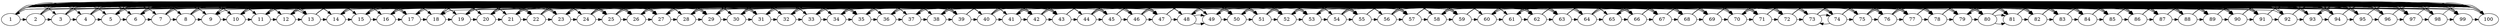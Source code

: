 // The Round Graph
digraph {
	1 [label=1]
	2 [label=2]
	3 [label=3]
	4 [label=4]
	5 [label=5]
	6 [label=6]
	7 [label=7]
	8 [label=8]
	9 [label=9]
	10 [label=10]
	11 [label=11]
	12 [label=12]
	13 [label=13]
	14 [label=14]
	15 [label=15]
	16 [label=16]
	17 [label=17]
	18 [label=18]
	19 [label=19]
	20 [label=20]
	21 [label=21]
	22 [label=22]
	23 [label=23]
	24 [label=24]
	25 [label=25]
	26 [label=26]
	27 [label=27]
	28 [label=28]
	29 [label=29]
	30 [label=30]
	31 [label=31]
	32 [label=32]
	33 [label=33]
	34 [label=34]
	35 [label=35]
	36 [label=36]
	37 [label=37]
	38 [label=38]
	39 [label=39]
	40 [label=40]
	41 [label=41]
	42 [label=42]
	43 [label=43]
	44 [label=44]
	45 [label=45]
	46 [label=46]
	47 [label=47]
	48 [label=48]
	49 [label=49]
	50 [label=50]
	51 [label=51]
	52 [label=52]
	53 [label=53]
	54 [label=54]
	55 [label=55]
	56 [label=56]
	57 [label=57]
	58 [label=58]
	59 [label=59]
	60 [label=60]
	61 [label=61]
	62 [label=62]
	63 [label=63]
	64 [label=64]
	65 [label=65]
	66 [label=66]
	67 [label=67]
	68 [label=68]
	69 [label=69]
	70 [label=70]
	71 [label=71]
	72 [label=72]
	73 [label=73]
	74 [label=74]
	75 [label=75]
	76 [label=76]
	77 [label=77]
	78 [label=78]
	79 [label=79]
	80 [label=80]
	81 [label=81]
	82 [label=82]
	83 [label=83]
	84 [label=84]
	85 [label=85]
	86 [label=86]
	87 [label=87]
	88 [label=88]
	89 [label=89]
	90 [label=90]
	91 [label=91]
	92 [label=92]
	93 [label=93]
	94 [label=94]
	95 [label=95]
	96 [label=96]
	97 [label=97]
	98 [label=98]
	99 [label=99]
	100 [label=100]
	3 -> 50 [constraint=false]
	78 -> 60 [constraint=false]
	1 -> 71 [constraint=false]
	64 -> 97 [constraint=false]
	16 -> 62 [constraint=false]
	7 -> 25 [constraint=false]
	13 -> 9 [constraint=false]
	32 -> 57 [constraint=false]
	92 -> 18 [constraint=false]
	24 -> 69 [constraint=false]
	73 -> 23 [constraint=false]
	44 -> 87 [constraint=false]
	46 -> 68 [constraint=false]
	22 -> 72 [constraint=false]
	38 -> 59 [constraint=false]
	19 -> 79 [constraint=false]
	11 -> 42 [constraint=false]
	36 -> 76 [constraint=false]
	5 -> 35 [constraint=false]
	39 -> 33 [constraint=false]
	98 -> 28 [constraint=false]
	4 -> 91 [constraint=false]
	77 -> 41 [constraint=false]
	40 -> 52 [constraint=false]
	66 -> 58 [constraint=false]
	70 -> 30 [constraint=false]
	54 -> 89 [constraint=false]
	100 -> 15 [constraint=false]
	2 -> 63 [constraint=false]
	75 -> 86 [constraint=false]
	94 -> 31 [constraint=false]
	6 -> 55 [constraint=false]
	14 -> 47 [constraint=false]
	56 -> 83 [constraint=false]
	34 -> 43 [constraint=false]
	17 -> 12 [constraint=false]
	80 -> 81 [constraint=false]
	85 -> 53 [constraint=false]
	74 -> 26 [constraint=false]
	96 -> 29 [constraint=false]
	82 -> 37 [constraint=false]
	90 -> 65 [constraint=false]
	61 -> 84 [constraint=false]
	45 -> 10 [constraint=false]
	51 -> 20 [constraint=false]
	95 -> 93 [constraint=false]
	21 -> 27 [constraint=false]
	88 -> 48 [constraint=false]
	8 -> 99 [constraint=false]
	67 -> 49 [constraint=false]
	96 -> 10 [constraint=false]
	76 -> 80 [constraint=false]
	51 -> 57 [constraint=false]
	3 -> 97 [constraint=false]
	43 -> 20 [constraint=false]
	45 -> 5 [constraint=false]
	54 -> 85 [constraint=false]
	4 -> 26 [constraint=false]
	55 -> 17 [constraint=false]
	98 -> 14 [constraint=false]
	39 -> 21 [constraint=false]
	94 -> 58 [constraint=false]
	64 -> 30 [constraint=false]
	92 -> 18 [constraint=false]
	86 -> 52 [constraint=false]
	42 -> 82 [constraint=false]
	65 -> 77 [constraint=false]
	24 -> 67 [constraint=false]
	13 -> 9 [constraint=false]
	99 -> 38 [constraint=false]
	56 -> 62 [constraint=false]
	75 -> 70 [constraint=false]
	41 -> 71 [constraint=false]
	48 -> 49 [constraint=false]
	2 -> 83 [constraint=false]
	88 -> 6 [constraint=false]
	44 -> 81 [constraint=false]
	15 -> 22 [constraint=false]
	69 -> 12 [constraint=false]
	66 -> 34 [constraint=false]
	100 -> 11 [constraint=false]
	91 -> 36 [constraint=false]
	7 -> 29 [constraint=false]
	40 -> 53 [constraint=false]
	47 -> 27 [constraint=false]
	25 -> 78 [constraint=false]
	23 -> 16 [constraint=false]
	72 -> 61 [constraint=false]
	63 -> 1 [constraint=false]
	28 -> 84 [constraint=false]
	93 -> 60 [constraint=false]
	89 -> 79 [constraint=false]
	37 -> 87 [constraint=false]
	74 -> 73 [constraint=false]
	8 -> 68 [constraint=false]
	95 -> 50 [constraint=false]
	33 -> 90 [constraint=false]
	46 -> 32 [constraint=false]
	31 -> 19 [constraint=false]
	59 -> 35 [constraint=false]
	1 [label=1]
	2 [label=2]
	3 [label=3]
	4 [label=4]
	5 [label=5]
	6 [label=6]
	7 [label=7]
	8 [label=8]
	9 [label=9]
	10 [label=10]
	11 [label=11]
	12 [label=12]
	13 [label=13]
	14 [label=14]
	15 [label=15]
	16 [label=16]
	17 [label=17]
	18 [label=18]
	19 [label=19]
	20 [label=20]
	21 [label=21]
	22 [label=22]
	23 [label=23]
	24 [label=24]
	25 [label=25]
	26 [label=26]
	27 [label=27]
	28 [label=28]
	29 [label=29]
	30 [label=30]
	31 [label=31]
	32 [label=32]
	33 [label=33]
	34 [label=34]
	35 [label=35]
	36 [label=36]
	37 [label=37]
	38 [label=38]
	39 [label=39]
	40 [label=40]
	41 [label=41]
	42 [label=42]
	43 [label=43]
	44 [label=44]
	45 [label=45]
	46 [label=46]
	47 [label=47]
	48 [label=48]
	49 [label=49]
	50 [label=50]
	51 [label=51]
	52 [label=52]
	53 [label=53]
	54 [label=54]
	55 [label=55]
	56 [label=56]
	57 [label=57]
	58 [label=58]
	59 [label=59]
	60 [label=60]
	61 [label=61]
	62 [label=62]
	63 [label=63]
	64 [label=64]
	65 [label=65]
	66 [label=66]
	67 [label=67]
	68 [label=68]
	69 [label=69]
	70 [label=70]
	71 [label=71]
	72 [label=72]
	73 [label=73]
	74 [label=74]
	75 [label=75]
	76 [label=76]
	77 [label=77]
	78 [label=78]
	79 [label=79]
	80 [label=80]
	81 [label=81]
	82 [label=82]
	83 [label=83]
	84 [label=84]
	85 [label=85]
	86 [label=86]
	87 [label=87]
	88 [label=88]
	89 [label=89]
	90 [label=90]
	91 [label=91]
	92 [label=92]
	93 [label=93]
	94 [label=94]
	95 [label=95]
	96 [label=96]
	97 [label=97]
	98 [label=98]
	99 [label=99]
	100 [label=100]
	1 -> 2 [constraint=false]
	1 -> 3 [constraint=false]
	1 -> 4 [constraint=false]
	1 -> 5 [constraint=false]
	1 -> 6 [constraint=false]
	1 -> 7 [constraint=false]
	1 -> 8 [constraint=false]
	1 -> 9 [constraint=false]
	1 -> 10 [constraint=false]
	1 -> 11 [constraint=false]
	1 -> 12 [constraint=false]
	1 -> 13 [constraint=false]
	1 -> 14 [constraint=false]
	1 -> 15 [constraint=false]
	1 -> 16 [constraint=false]
	1 -> 17 [constraint=false]
	1 -> 18 [constraint=false]
	1 -> 19 [constraint=false]
	1 -> 20 [constraint=false]
	1 -> 21 [constraint=false]
	1 -> 22 [constraint=false]
	1 -> 23 [constraint=false]
	1 -> 24 [constraint=false]
	1 -> 25 [constraint=false]
	1 -> 26 [constraint=false]
	1 -> 27 [constraint=false]
	1 -> 28 [constraint=false]
	1 -> 29 [constraint=false]
	1 -> 30 [constraint=false]
	1 -> 31 [constraint=false]
	1 -> 32 [constraint=false]
	1 -> 33 [constraint=false]
	1 -> 34 [constraint=false]
	1 -> 35 [constraint=false]
	1 -> 36 [constraint=false]
	1 -> 37 [constraint=false]
	1 -> 38 [constraint=false]
	1 -> 39 [constraint=false]
	1 -> 40 [constraint=false]
	1 -> 41 [constraint=false]
	1 -> 42 [constraint=false]
	1 -> 43 [constraint=false]
	1 -> 44 [constraint=false]
	1 -> 45 [constraint=false]
	1 -> 46 [constraint=false]
	1 -> 47 [constraint=false]
	1 -> 48 [constraint=false]
	1 -> 49 [constraint=false]
	1 -> 50 [constraint=false]
	1 -> 51 [constraint=false]
	1 -> 52 [constraint=false]
	1 -> 53 [constraint=false]
	1 -> 54 [constraint=false]
	1 -> 55 [constraint=false]
	1 -> 56 [constraint=false]
	1 -> 57 [constraint=false]
	1 -> 58 [constraint=false]
	1 -> 59 [constraint=false]
	1 -> 60 [constraint=false]
	1 -> 61 [constraint=false]
	1 -> 62 [constraint=false]
	1 -> 63 [constraint=false]
	1 -> 64 [constraint=false]
	1 -> 65 [constraint=false]
	1 -> 66 [constraint=false]
	1 -> 67 [constraint=false]
	1 -> 68 [constraint=false]
	1 -> 69 [constraint=false]
	1 -> 70 [constraint=false]
	1 -> 71 [constraint=false]
	1 -> 72 [constraint=false]
	1 -> 73 [constraint=false]
	1 -> 74 [constraint=false]
	1 -> 75 [constraint=false]
	1 -> 76 [constraint=false]
	1 -> 77 [constraint=false]
	1 -> 78 [constraint=false]
	1 -> 79 [constraint=false]
	1 -> 80 [constraint=false]
	1 -> 81 [constraint=false]
	1 -> 82 [constraint=false]
	1 -> 83 [constraint=false]
	1 -> 84 [constraint=false]
	1 -> 85 [constraint=false]
	1 -> 86 [constraint=false]
	1 -> 87 [constraint=false]
	1 -> 88 [constraint=false]
	1 -> 89 [constraint=false]
	1 -> 90 [constraint=false]
	1 -> 91 [constraint=false]
	1 -> 92 [constraint=false]
	1 -> 93 [constraint=false]
	1 -> 94 [constraint=false]
	1 -> 95 [constraint=false]
	1 -> 96 [constraint=false]
	1 -> 97 [constraint=false]
	1 -> 98 [constraint=false]
	1 -> 99 [constraint=false]
	1 -> 100 [constraint=false]
	2 -> 3 [constraint=false]
	2 -> 4 [constraint=false]
	2 -> 5 [constraint=false]
	2 -> 6 [constraint=false]
	2 -> 7 [constraint=false]
	2 -> 8 [constraint=false]
	2 -> 9 [constraint=false]
	2 -> 10 [constraint=false]
	2 -> 11 [constraint=false]
	2 -> 12 [constraint=false]
	2 -> 13 [constraint=false]
	2 -> 14 [constraint=false]
	2 -> 15 [constraint=false]
	2 -> 16 [constraint=false]
	2 -> 17 [constraint=false]
	2 -> 18 [constraint=false]
	2 -> 19 [constraint=false]
	2 -> 20 [constraint=false]
	2 -> 21 [constraint=false]
	2 -> 22 [constraint=false]
	2 -> 23 [constraint=false]
	2 -> 24 [constraint=false]
	2 -> 25 [constraint=false]
	2 -> 26 [constraint=false]
	2 -> 27 [constraint=false]
	2 -> 28 [constraint=false]
	2 -> 29 [constraint=false]
	2 -> 30 [constraint=false]
	2 -> 31 [constraint=false]
	2 -> 32 [constraint=false]
	2 -> 33 [constraint=false]
	2 -> 34 [constraint=false]
	2 -> 35 [constraint=false]
	2 -> 36 [constraint=false]
	2 -> 37 [constraint=false]
	2 -> 38 [constraint=false]
	2 -> 39 [constraint=false]
	2 -> 40 [constraint=false]
	2 -> 41 [constraint=false]
	2 -> 42 [constraint=false]
	2 -> 43 [constraint=false]
	2 -> 44 [constraint=false]
	2 -> 45 [constraint=false]
	2 -> 46 [constraint=false]
	2 -> 47 [constraint=false]
	2 -> 48 [constraint=false]
	2 -> 49 [constraint=false]
	2 -> 50 [constraint=false]
	2 -> 51 [constraint=false]
	2 -> 52 [constraint=false]
	2 -> 53 [constraint=false]
	2 -> 54 [constraint=false]
	2 -> 55 [constraint=false]
	2 -> 56 [constraint=false]
	2 -> 57 [constraint=false]
	2 -> 58 [constraint=false]
	2 -> 59 [constraint=false]
	2 -> 60 [constraint=false]
	2 -> 61 [constraint=false]
	2 -> 62 [constraint=false]
	2 -> 63 [constraint=false]
	2 -> 64 [constraint=false]
	2 -> 65 [constraint=false]
	2 -> 66 [constraint=false]
	2 -> 67 [constraint=false]
	2 -> 68 [constraint=false]
	2 -> 69 [constraint=false]
	2 -> 70 [constraint=false]
	2 -> 71 [constraint=false]
	2 -> 72 [constraint=false]
	2 -> 73 [constraint=false]
	2 -> 74 [constraint=false]
	2 -> 75 [constraint=false]
	2 -> 76 [constraint=false]
	2 -> 77 [constraint=false]
	2 -> 78 [constraint=false]
	2 -> 79 [constraint=false]
	2 -> 80 [constraint=false]
	2 -> 81 [constraint=false]
	2 -> 82 [constraint=false]
	2 -> 83 [constraint=false]
	2 -> 84 [constraint=false]
	2 -> 85 [constraint=false]
	2 -> 86 [constraint=false]
	2 -> 87 [constraint=false]
	2 -> 88 [constraint=false]
	2 -> 89 [constraint=false]
	2 -> 90 [constraint=false]
	2 -> 91 [constraint=false]
	2 -> 92 [constraint=false]
	2 -> 93 [constraint=false]
	2 -> 94 [constraint=false]
	2 -> 95 [constraint=false]
	2 -> 96 [constraint=false]
	2 -> 97 [constraint=false]
	2 -> 98 [constraint=false]
	2 -> 99 [constraint=false]
	2 -> 100 [constraint=false]
	3 -> 4 [constraint=false]
	3 -> 5 [constraint=false]
	3 -> 6 [constraint=false]
	3 -> 7 [constraint=false]
	3 -> 8 [constraint=false]
	3 -> 9 [constraint=false]
	3 -> 10 [constraint=false]
	3 -> 11 [constraint=false]
	3 -> 12 [constraint=false]
	3 -> 13 [constraint=false]
	3 -> 14 [constraint=false]
	3 -> 15 [constraint=false]
	3 -> 16 [constraint=false]
	3 -> 17 [constraint=false]
	3 -> 18 [constraint=false]
	3 -> 19 [constraint=false]
	3 -> 20 [constraint=false]
	3 -> 21 [constraint=false]
	3 -> 22 [constraint=false]
	3 -> 23 [constraint=false]
	3 -> 24 [constraint=false]
	3 -> 25 [constraint=false]
	3 -> 26 [constraint=false]
	3 -> 27 [constraint=false]
	3 -> 28 [constraint=false]
	3 -> 29 [constraint=false]
	3 -> 30 [constraint=false]
	3 -> 31 [constraint=false]
	3 -> 32 [constraint=false]
	3 -> 33 [constraint=false]
	3 -> 34 [constraint=false]
	3 -> 35 [constraint=false]
	3 -> 36 [constraint=false]
	3 -> 37 [constraint=false]
	3 -> 38 [constraint=false]
	3 -> 39 [constraint=false]
	3 -> 40 [constraint=false]
	3 -> 41 [constraint=false]
	3 -> 42 [constraint=false]
	3 -> 43 [constraint=false]
	3 -> 44 [constraint=false]
	3 -> 45 [constraint=false]
	3 -> 46 [constraint=false]
	3 -> 47 [constraint=false]
	3 -> 48 [constraint=false]
	3 -> 49 [constraint=false]
	3 -> 50 [constraint=false]
	3 -> 51 [constraint=false]
	3 -> 52 [constraint=false]
	3 -> 53 [constraint=false]
	3 -> 54 [constraint=false]
	3 -> 55 [constraint=false]
	3 -> 56 [constraint=false]
	3 -> 57 [constraint=false]
	3 -> 58 [constraint=false]
	3 -> 59 [constraint=false]
	3 -> 60 [constraint=false]
	3 -> 61 [constraint=false]
	3 -> 62 [constraint=false]
	3 -> 63 [constraint=false]
	3 -> 64 [constraint=false]
	3 -> 65 [constraint=false]
	3 -> 66 [constraint=false]
	3 -> 67 [constraint=false]
	3 -> 68 [constraint=false]
	3 -> 69 [constraint=false]
	3 -> 70 [constraint=false]
	3 -> 71 [constraint=false]
	3 -> 72 [constraint=false]
	3 -> 73 [constraint=false]
	3 -> 74 [constraint=false]
	3 -> 75 [constraint=false]
	3 -> 76 [constraint=false]
	3 -> 77 [constraint=false]
	3 -> 78 [constraint=false]
	3 -> 79 [constraint=false]
	3 -> 80 [constraint=false]
	3 -> 81 [constraint=false]
	3 -> 82 [constraint=false]
	3 -> 83 [constraint=false]
	3 -> 84 [constraint=false]
	3 -> 85 [constraint=false]
	3 -> 86 [constraint=false]
	3 -> 87 [constraint=false]
	3 -> 88 [constraint=false]
	3 -> 89 [constraint=false]
	3 -> 90 [constraint=false]
	3 -> 91 [constraint=false]
	3 -> 92 [constraint=false]
	3 -> 93 [constraint=false]
	3 -> 94 [constraint=false]
	3 -> 95 [constraint=false]
	3 -> 96 [constraint=false]
	3 -> 97 [constraint=false]
	3 -> 98 [constraint=false]
	3 -> 99 [constraint=false]
	3 -> 100 [constraint=false]
	4 -> 5 [constraint=false]
	4 -> 6 [constraint=false]
	4 -> 7 [constraint=false]
	4 -> 8 [constraint=false]
	4 -> 9 [constraint=false]
	4 -> 10 [constraint=false]
	4 -> 11 [constraint=false]
	4 -> 12 [constraint=false]
	4 -> 13 [constraint=false]
	4 -> 14 [constraint=false]
	4 -> 15 [constraint=false]
	4 -> 16 [constraint=false]
	4 -> 17 [constraint=false]
	4 -> 18 [constraint=false]
	4 -> 19 [constraint=false]
	4 -> 20 [constraint=false]
	4 -> 21 [constraint=false]
	4 -> 22 [constraint=false]
	4 -> 23 [constraint=false]
	4 -> 24 [constraint=false]
	4 -> 25 [constraint=false]
	4 -> 26 [constraint=false]
	4 -> 27 [constraint=false]
	4 -> 28 [constraint=false]
	4 -> 29 [constraint=false]
	4 -> 30 [constraint=false]
	4 -> 31 [constraint=false]
	4 -> 32 [constraint=false]
	4 -> 33 [constraint=false]
	4 -> 34 [constraint=false]
	4 -> 35 [constraint=false]
	4 -> 36 [constraint=false]
	4 -> 37 [constraint=false]
	4 -> 38 [constraint=false]
	4 -> 39 [constraint=false]
	4 -> 40 [constraint=false]
	4 -> 41 [constraint=false]
	4 -> 42 [constraint=false]
	4 -> 43 [constraint=false]
	4 -> 44 [constraint=false]
	4 -> 45 [constraint=false]
	4 -> 46 [constraint=false]
	4 -> 47 [constraint=false]
	4 -> 48 [constraint=false]
	4 -> 49 [constraint=false]
	4 -> 50 [constraint=false]
	4 -> 51 [constraint=false]
	4 -> 52 [constraint=false]
	4 -> 53 [constraint=false]
	4 -> 54 [constraint=false]
	4 -> 55 [constraint=false]
	4 -> 56 [constraint=false]
	4 -> 57 [constraint=false]
	4 -> 58 [constraint=false]
	4 -> 59 [constraint=false]
	4 -> 60 [constraint=false]
	4 -> 61 [constraint=false]
	4 -> 62 [constraint=false]
	4 -> 63 [constraint=false]
	4 -> 64 [constraint=false]
	4 -> 65 [constraint=false]
	4 -> 66 [constraint=false]
	4 -> 67 [constraint=false]
	4 -> 68 [constraint=false]
	4 -> 69 [constraint=false]
	4 -> 70 [constraint=false]
	4 -> 71 [constraint=false]
	4 -> 72 [constraint=false]
	4 -> 73 [constraint=false]
	4 -> 74 [constraint=false]
	4 -> 75 [constraint=false]
	4 -> 76 [constraint=false]
	4 -> 77 [constraint=false]
	4 -> 78 [constraint=false]
	4 -> 79 [constraint=false]
	4 -> 80 [constraint=false]
	4 -> 81 [constraint=false]
	4 -> 82 [constraint=false]
	4 -> 83 [constraint=false]
	4 -> 84 [constraint=false]
	4 -> 85 [constraint=false]
	4 -> 86 [constraint=false]
	4 -> 87 [constraint=false]
	4 -> 88 [constraint=false]
	4 -> 89 [constraint=false]
	4 -> 90 [constraint=false]
	4 -> 91 [constraint=false]
	4 -> 92 [constraint=false]
	4 -> 93 [constraint=false]
	4 -> 94 [constraint=false]
	4 -> 95 [constraint=false]
	4 -> 96 [constraint=false]
	4 -> 97 [constraint=false]
	4 -> 98 [constraint=false]
	4 -> 99 [constraint=false]
	4 -> 100 [constraint=false]
	5 -> 6 [constraint=false]
	5 -> 7 [constraint=false]
	5 -> 8 [constraint=false]
	5 -> 9 [constraint=false]
	5 -> 10 [constraint=false]
	5 -> 11 [constraint=false]
	5 -> 12 [constraint=false]
	5 -> 13 [constraint=false]
	5 -> 14 [constraint=false]
	5 -> 15 [constraint=false]
	5 -> 16 [constraint=false]
	5 -> 17 [constraint=false]
	5 -> 18 [constraint=false]
	5 -> 19 [constraint=false]
	5 -> 20 [constraint=false]
	5 -> 21 [constraint=false]
	5 -> 22 [constraint=false]
	5 -> 23 [constraint=false]
	5 -> 24 [constraint=false]
	5 -> 25 [constraint=false]
	5 -> 26 [constraint=false]
	5 -> 27 [constraint=false]
	5 -> 28 [constraint=false]
	5 -> 29 [constraint=false]
	5 -> 30 [constraint=false]
	5 -> 31 [constraint=false]
	5 -> 32 [constraint=false]
	5 -> 33 [constraint=false]
	5 -> 34 [constraint=false]
	5 -> 35 [constraint=false]
	5 -> 36 [constraint=false]
	5 -> 37 [constraint=false]
	5 -> 38 [constraint=false]
	5 -> 39 [constraint=false]
	5 -> 40 [constraint=false]
	5 -> 41 [constraint=false]
	5 -> 42 [constraint=false]
	5 -> 43 [constraint=false]
	5 -> 44 [constraint=false]
	5 -> 45 [constraint=false]
	5 -> 46 [constraint=false]
	5 -> 47 [constraint=false]
	5 -> 48 [constraint=false]
	5 -> 49 [constraint=false]
	5 -> 50 [constraint=false]
	5 -> 51 [constraint=false]
	5 -> 52 [constraint=false]
	5 -> 53 [constraint=false]
	5 -> 54 [constraint=false]
	5 -> 55 [constraint=false]
	5 -> 56 [constraint=false]
	5 -> 57 [constraint=false]
	5 -> 58 [constraint=false]
	5 -> 59 [constraint=false]
	5 -> 60 [constraint=false]
	5 -> 61 [constraint=false]
	5 -> 62 [constraint=false]
	5 -> 63 [constraint=false]
	5 -> 64 [constraint=false]
	5 -> 65 [constraint=false]
	5 -> 66 [constraint=false]
	5 -> 67 [constraint=false]
	5 -> 68 [constraint=false]
	5 -> 69 [constraint=false]
	5 -> 70 [constraint=false]
	5 -> 71 [constraint=false]
	5 -> 72 [constraint=false]
	5 -> 73 [constraint=false]
	5 -> 74 [constraint=false]
	5 -> 75 [constraint=false]
	5 -> 76 [constraint=false]
	5 -> 77 [constraint=false]
	5 -> 78 [constraint=false]
	5 -> 79 [constraint=false]
	5 -> 80 [constraint=false]
	5 -> 81 [constraint=false]
	5 -> 82 [constraint=false]
	5 -> 83 [constraint=false]
	5 -> 84 [constraint=false]
	5 -> 85 [constraint=false]
	5 -> 86 [constraint=false]
	5 -> 87 [constraint=false]
	5 -> 88 [constraint=false]
	5 -> 89 [constraint=false]
	5 -> 90 [constraint=false]
	5 -> 91 [constraint=false]
	5 -> 92 [constraint=false]
	5 -> 93 [constraint=false]
	5 -> 94 [constraint=false]
	5 -> 95 [constraint=false]
	5 -> 96 [constraint=false]
	5 -> 97 [constraint=false]
	5 -> 98 [constraint=false]
	5 -> 99 [constraint=false]
	5 -> 100 [constraint=false]
	6 -> 7 [constraint=false]
	6 -> 8 [constraint=false]
	6 -> 9 [constraint=false]
	6 -> 10 [constraint=false]
	6 -> 11 [constraint=false]
	6 -> 12 [constraint=false]
	6 -> 13 [constraint=false]
	6 -> 14 [constraint=false]
	6 -> 15 [constraint=false]
	6 -> 16 [constraint=false]
	6 -> 17 [constraint=false]
	6 -> 18 [constraint=false]
	6 -> 19 [constraint=false]
	6 -> 20 [constraint=false]
	6 -> 21 [constraint=false]
	6 -> 22 [constraint=false]
	6 -> 23 [constraint=false]
	6 -> 24 [constraint=false]
	6 -> 25 [constraint=false]
	6 -> 26 [constraint=false]
	6 -> 27 [constraint=false]
	6 -> 28 [constraint=false]
	6 -> 29 [constraint=false]
	6 -> 30 [constraint=false]
	6 -> 31 [constraint=false]
	6 -> 32 [constraint=false]
	6 -> 33 [constraint=false]
	6 -> 34 [constraint=false]
	6 -> 35 [constraint=false]
	6 -> 36 [constraint=false]
	6 -> 37 [constraint=false]
	6 -> 38 [constraint=false]
	6 -> 39 [constraint=false]
	6 -> 40 [constraint=false]
	6 -> 41 [constraint=false]
	6 -> 42 [constraint=false]
	6 -> 43 [constraint=false]
	6 -> 44 [constraint=false]
	6 -> 45 [constraint=false]
	6 -> 46 [constraint=false]
	6 -> 47 [constraint=false]
	6 -> 48 [constraint=false]
	6 -> 49 [constraint=false]
	6 -> 50 [constraint=false]
	6 -> 51 [constraint=false]
	6 -> 52 [constraint=false]
	6 -> 53 [constraint=false]
	6 -> 54 [constraint=false]
	6 -> 55 [constraint=false]
	6 -> 56 [constraint=false]
	6 -> 57 [constraint=false]
	6 -> 58 [constraint=false]
	6 -> 59 [constraint=false]
	6 -> 60 [constraint=false]
	6 -> 61 [constraint=false]
	6 -> 62 [constraint=false]
	6 -> 63 [constraint=false]
	6 -> 64 [constraint=false]
	6 -> 65 [constraint=false]
	6 -> 66 [constraint=false]
	6 -> 67 [constraint=false]
	6 -> 68 [constraint=false]
	6 -> 69 [constraint=false]
	6 -> 70 [constraint=false]
	6 -> 71 [constraint=false]
	6 -> 72 [constraint=false]
	6 -> 73 [constraint=false]
	6 -> 74 [constraint=false]
	6 -> 75 [constraint=false]
	6 -> 76 [constraint=false]
	6 -> 77 [constraint=false]
	6 -> 78 [constraint=false]
	6 -> 79 [constraint=false]
	6 -> 80 [constraint=false]
	6 -> 81 [constraint=false]
	6 -> 82 [constraint=false]
	6 -> 83 [constraint=false]
	6 -> 84 [constraint=false]
	6 -> 85 [constraint=false]
	6 -> 86 [constraint=false]
	6 -> 87 [constraint=false]
	6 -> 88 [constraint=false]
	6 -> 89 [constraint=false]
	6 -> 90 [constraint=false]
	6 -> 91 [constraint=false]
	6 -> 92 [constraint=false]
	6 -> 93 [constraint=false]
	6 -> 94 [constraint=false]
	6 -> 95 [constraint=false]
	6 -> 96 [constraint=false]
	6 -> 97 [constraint=false]
	6 -> 98 [constraint=false]
	6 -> 99 [constraint=false]
	6 -> 100 [constraint=false]
	7 -> 8 [constraint=false]
	7 -> 9 [constraint=false]
	7 -> 10 [constraint=false]
	7 -> 11 [constraint=false]
	7 -> 12 [constraint=false]
	7 -> 13 [constraint=false]
	7 -> 14 [constraint=false]
	7 -> 15 [constraint=false]
	7 -> 16 [constraint=false]
	7 -> 17 [constraint=false]
	7 -> 18 [constraint=false]
	7 -> 19 [constraint=false]
	7 -> 20 [constraint=false]
	7 -> 21 [constraint=false]
	7 -> 22 [constraint=false]
	7 -> 23 [constraint=false]
	7 -> 24 [constraint=false]
	7 -> 25 [constraint=false]
	7 -> 26 [constraint=false]
	7 -> 27 [constraint=false]
	7 -> 28 [constraint=false]
	7 -> 29 [constraint=false]
	7 -> 30 [constraint=false]
	7 -> 31 [constraint=false]
	7 -> 32 [constraint=false]
	7 -> 33 [constraint=false]
	7 -> 34 [constraint=false]
	7 -> 35 [constraint=false]
	7 -> 36 [constraint=false]
	7 -> 37 [constraint=false]
	7 -> 38 [constraint=false]
	7 -> 39 [constraint=false]
	7 -> 40 [constraint=false]
	7 -> 41 [constraint=false]
	7 -> 42 [constraint=false]
	7 -> 43 [constraint=false]
	7 -> 44 [constraint=false]
	7 -> 45 [constraint=false]
	7 -> 46 [constraint=false]
	7 -> 47 [constraint=false]
	7 -> 48 [constraint=false]
	7 -> 49 [constraint=false]
	7 -> 50 [constraint=false]
	7 -> 51 [constraint=false]
	7 -> 52 [constraint=false]
	7 -> 53 [constraint=false]
	7 -> 54 [constraint=false]
	7 -> 55 [constraint=false]
	7 -> 56 [constraint=false]
	7 -> 57 [constraint=false]
	7 -> 58 [constraint=false]
	7 -> 59 [constraint=false]
	7 -> 60 [constraint=false]
	7 -> 61 [constraint=false]
	7 -> 62 [constraint=false]
	7 -> 63 [constraint=false]
	7 -> 64 [constraint=false]
	7 -> 65 [constraint=false]
	7 -> 66 [constraint=false]
	7 -> 67 [constraint=false]
	7 -> 68 [constraint=false]
	7 -> 69 [constraint=false]
	7 -> 70 [constraint=false]
	7 -> 71 [constraint=false]
	7 -> 72 [constraint=false]
	7 -> 73 [constraint=false]
	7 -> 74 [constraint=false]
	7 -> 75 [constraint=false]
	7 -> 76 [constraint=false]
	7 -> 77 [constraint=false]
	7 -> 78 [constraint=false]
	7 -> 79 [constraint=false]
	7 -> 80 [constraint=false]
	7 -> 81 [constraint=false]
	7 -> 82 [constraint=false]
	7 -> 83 [constraint=false]
	7 -> 84 [constraint=false]
	7 -> 85 [constraint=false]
	7 -> 86 [constraint=false]
	7 -> 87 [constraint=false]
	7 -> 88 [constraint=false]
	7 -> 89 [constraint=false]
	7 -> 90 [constraint=false]
	7 -> 91 [constraint=false]
	7 -> 92 [constraint=false]
	7 -> 93 [constraint=false]
	7 -> 94 [constraint=false]
	7 -> 95 [constraint=false]
	7 -> 96 [constraint=false]
	7 -> 97 [constraint=false]
	7 -> 98 [constraint=false]
	7 -> 99 [constraint=false]
	7 -> 100 [constraint=false]
	8 -> 9 [constraint=false]
	8 -> 10 [constraint=false]
	8 -> 11 [constraint=false]
	8 -> 12 [constraint=false]
	8 -> 13 [constraint=false]
	8 -> 14 [constraint=false]
	8 -> 15 [constraint=false]
	8 -> 16 [constraint=false]
	8 -> 17 [constraint=false]
	8 -> 18 [constraint=false]
	8 -> 19 [constraint=false]
	8 -> 20 [constraint=false]
	8 -> 21 [constraint=false]
	8 -> 22 [constraint=false]
	8 -> 23 [constraint=false]
	8 -> 24 [constraint=false]
	8 -> 25 [constraint=false]
	8 -> 26 [constraint=false]
	8 -> 27 [constraint=false]
	8 -> 28 [constraint=false]
	8 -> 29 [constraint=false]
	8 -> 30 [constraint=false]
	8 -> 31 [constraint=false]
	8 -> 32 [constraint=false]
	8 -> 33 [constraint=false]
	8 -> 34 [constraint=false]
	8 -> 35 [constraint=false]
	8 -> 36 [constraint=false]
	8 -> 37 [constraint=false]
	8 -> 38 [constraint=false]
	8 -> 39 [constraint=false]
	8 -> 40 [constraint=false]
	8 -> 41 [constraint=false]
	8 -> 42 [constraint=false]
	8 -> 43 [constraint=false]
	8 -> 44 [constraint=false]
	8 -> 45 [constraint=false]
	8 -> 46 [constraint=false]
	8 -> 47 [constraint=false]
	8 -> 48 [constraint=false]
	8 -> 49 [constraint=false]
	8 -> 50 [constraint=false]
	8 -> 51 [constraint=false]
	8 -> 52 [constraint=false]
	8 -> 53 [constraint=false]
	8 -> 54 [constraint=false]
	8 -> 55 [constraint=false]
	8 -> 56 [constraint=false]
	8 -> 57 [constraint=false]
	8 -> 58 [constraint=false]
	8 -> 59 [constraint=false]
	8 -> 60 [constraint=false]
	8 -> 61 [constraint=false]
	8 -> 62 [constraint=false]
	8 -> 63 [constraint=false]
	8 -> 64 [constraint=false]
	8 -> 65 [constraint=false]
	8 -> 66 [constraint=false]
	8 -> 67 [constraint=false]
	8 -> 68 [constraint=false]
	8 -> 69 [constraint=false]
	8 -> 70 [constraint=false]
	8 -> 71 [constraint=false]
	8 -> 72 [constraint=false]
	8 -> 73 [constraint=false]
	8 -> 74 [constraint=false]
	8 -> 75 [constraint=false]
	8 -> 76 [constraint=false]
	8 -> 77 [constraint=false]
	8 -> 78 [constraint=false]
	8 -> 79 [constraint=false]
	8 -> 80 [constraint=false]
	8 -> 81 [constraint=false]
	8 -> 82 [constraint=false]
	8 -> 83 [constraint=false]
	8 -> 84 [constraint=false]
	8 -> 85 [constraint=false]
	8 -> 86 [constraint=false]
	8 -> 87 [constraint=false]
	8 -> 88 [constraint=false]
	8 -> 89 [constraint=false]
	8 -> 90 [constraint=false]
	8 -> 91 [constraint=false]
	8 -> 92 [constraint=false]
	8 -> 93 [constraint=false]
	8 -> 94 [constraint=false]
	8 -> 95 [constraint=false]
	8 -> 96 [constraint=false]
	8 -> 97 [constraint=false]
	8 -> 98 [constraint=false]
	8 -> 99 [constraint=false]
	8 -> 100 [constraint=false]
	9 -> 10 [constraint=false]
	9 -> 11 [constraint=false]
	9 -> 12 [constraint=false]
	9 -> 13 [constraint=false]
	9 -> 14 [constraint=false]
	9 -> 15 [constraint=false]
	9 -> 16 [constraint=false]
	9 -> 17 [constraint=false]
	9 -> 18 [constraint=false]
	9 -> 19 [constraint=false]
	9 -> 20 [constraint=false]
	9 -> 21 [constraint=false]
	9 -> 22 [constraint=false]
	9 -> 23 [constraint=false]
	9 -> 24 [constraint=false]
	9 -> 25 [constraint=false]
	9 -> 26 [constraint=false]
	9 -> 27 [constraint=false]
	9 -> 28 [constraint=false]
	9 -> 29 [constraint=false]
	9 -> 30 [constraint=false]
	9 -> 31 [constraint=false]
	9 -> 32 [constraint=false]
	9 -> 33 [constraint=false]
	9 -> 34 [constraint=false]
	9 -> 35 [constraint=false]
	9 -> 36 [constraint=false]
	9 -> 37 [constraint=false]
	9 -> 38 [constraint=false]
	9 -> 39 [constraint=false]
	9 -> 40 [constraint=false]
	9 -> 41 [constraint=false]
	9 -> 42 [constraint=false]
	9 -> 43 [constraint=false]
	9 -> 44 [constraint=false]
	9 -> 45 [constraint=false]
	9 -> 46 [constraint=false]
	9 -> 47 [constraint=false]
	9 -> 48 [constraint=false]
	9 -> 49 [constraint=false]
	9 -> 50 [constraint=false]
	9 -> 51 [constraint=false]
	9 -> 52 [constraint=false]
	9 -> 53 [constraint=false]
	9 -> 54 [constraint=false]
	9 -> 55 [constraint=false]
	9 -> 56 [constraint=false]
	9 -> 57 [constraint=false]
	9 -> 58 [constraint=false]
	9 -> 59 [constraint=false]
	9 -> 60 [constraint=false]
	9 -> 61 [constraint=false]
	9 -> 62 [constraint=false]
	9 -> 63 [constraint=false]
	9 -> 64 [constraint=false]
	9 -> 65 [constraint=false]
	9 -> 66 [constraint=false]
	9 -> 67 [constraint=false]
	9 -> 68 [constraint=false]
	9 -> 69 [constraint=false]
	9 -> 70 [constraint=false]
	9 -> 71 [constraint=false]
	9 -> 72 [constraint=false]
	9 -> 73 [constraint=false]
	9 -> 74 [constraint=false]
	9 -> 75 [constraint=false]
	9 -> 76 [constraint=false]
	9 -> 77 [constraint=false]
	9 -> 78 [constraint=false]
	9 -> 79 [constraint=false]
	9 -> 80 [constraint=false]
	9 -> 81 [constraint=false]
	9 -> 82 [constraint=false]
	9 -> 83 [constraint=false]
	9 -> 84 [constraint=false]
	9 -> 85 [constraint=false]
	9 -> 86 [constraint=false]
	9 -> 87 [constraint=false]
	9 -> 88 [constraint=false]
	9 -> 89 [constraint=false]
	9 -> 90 [constraint=false]
	9 -> 91 [constraint=false]
	9 -> 92 [constraint=false]
	9 -> 93 [constraint=false]
	9 -> 94 [constraint=false]
	9 -> 95 [constraint=false]
	9 -> 96 [constraint=false]
	9 -> 97 [constraint=false]
	9 -> 98 [constraint=false]
	9 -> 99 [constraint=false]
	9 -> 100 [constraint=false]
	10 -> 11 [constraint=false]
	10 -> 12 [constraint=false]
	10 -> 13 [constraint=false]
	10 -> 14 [constraint=false]
	10 -> 15 [constraint=false]
	10 -> 16 [constraint=false]
	10 -> 17 [constraint=false]
	10 -> 18 [constraint=false]
	10 -> 19 [constraint=false]
	10 -> 20 [constraint=false]
	10 -> 21 [constraint=false]
	10 -> 22 [constraint=false]
	10 -> 23 [constraint=false]
	10 -> 24 [constraint=false]
	10 -> 25 [constraint=false]
	10 -> 26 [constraint=false]
	10 -> 27 [constraint=false]
	10 -> 28 [constraint=false]
	10 -> 29 [constraint=false]
	10 -> 30 [constraint=false]
	10 -> 31 [constraint=false]
	10 -> 32 [constraint=false]
	10 -> 33 [constraint=false]
	10 -> 34 [constraint=false]
	10 -> 35 [constraint=false]
	10 -> 36 [constraint=false]
	10 -> 37 [constraint=false]
	10 -> 38 [constraint=false]
	10 -> 39 [constraint=false]
	10 -> 40 [constraint=false]
	10 -> 41 [constraint=false]
	10 -> 42 [constraint=false]
	10 -> 43 [constraint=false]
	10 -> 44 [constraint=false]
	10 -> 45 [constraint=false]
	10 -> 46 [constraint=false]
	10 -> 47 [constraint=false]
	10 -> 48 [constraint=false]
	10 -> 49 [constraint=false]
	10 -> 50 [constraint=false]
	10 -> 51 [constraint=false]
	10 -> 52 [constraint=false]
	10 -> 53 [constraint=false]
	10 -> 54 [constraint=false]
	10 -> 55 [constraint=false]
	10 -> 56 [constraint=false]
	10 -> 57 [constraint=false]
	10 -> 58 [constraint=false]
	10 -> 59 [constraint=false]
	10 -> 60 [constraint=false]
	10 -> 61 [constraint=false]
	10 -> 62 [constraint=false]
	10 -> 63 [constraint=false]
	10 -> 64 [constraint=false]
	10 -> 65 [constraint=false]
	10 -> 66 [constraint=false]
	10 -> 67 [constraint=false]
	10 -> 68 [constraint=false]
	10 -> 69 [constraint=false]
	10 -> 70 [constraint=false]
	10 -> 71 [constraint=false]
	10 -> 72 [constraint=false]
	10 -> 73 [constraint=false]
	10 -> 74 [constraint=false]
	10 -> 75 [constraint=false]
	10 -> 76 [constraint=false]
	10 -> 77 [constraint=false]
	10 -> 78 [constraint=false]
	10 -> 79 [constraint=false]
	10 -> 80 [constraint=false]
	10 -> 81 [constraint=false]
	10 -> 82 [constraint=false]
	10 -> 83 [constraint=false]
	10 -> 84 [constraint=false]
	10 -> 85 [constraint=false]
	10 -> 86 [constraint=false]
	10 -> 87 [constraint=false]
	10 -> 88 [constraint=false]
	10 -> 89 [constraint=false]
	10 -> 90 [constraint=false]
	10 -> 91 [constraint=false]
	10 -> 92 [constraint=false]
	10 -> 93 [constraint=false]
	10 -> 94 [constraint=false]
	10 -> 95 [constraint=false]
	10 -> 96 [constraint=false]
	10 -> 97 [constraint=false]
	10 -> 98 [constraint=false]
	10 -> 99 [constraint=false]
	10 -> 100 [constraint=false]
	11 -> 12 [constraint=false]
	11 -> 13 [constraint=false]
	11 -> 14 [constraint=false]
	11 -> 15 [constraint=false]
	11 -> 16 [constraint=false]
	11 -> 17 [constraint=false]
	11 -> 18 [constraint=false]
	11 -> 19 [constraint=false]
	11 -> 20 [constraint=false]
	11 -> 21 [constraint=false]
	11 -> 22 [constraint=false]
	11 -> 23 [constraint=false]
	11 -> 24 [constraint=false]
	11 -> 25 [constraint=false]
	11 -> 26 [constraint=false]
	11 -> 27 [constraint=false]
	11 -> 28 [constraint=false]
	11 -> 29 [constraint=false]
	11 -> 30 [constraint=false]
	11 -> 31 [constraint=false]
	11 -> 32 [constraint=false]
	11 -> 33 [constraint=false]
	11 -> 34 [constraint=false]
	11 -> 35 [constraint=false]
	11 -> 36 [constraint=false]
	11 -> 37 [constraint=false]
	11 -> 38 [constraint=false]
	11 -> 39 [constraint=false]
	11 -> 40 [constraint=false]
	11 -> 41 [constraint=false]
	11 -> 42 [constraint=false]
	11 -> 43 [constraint=false]
	11 -> 44 [constraint=false]
	11 -> 45 [constraint=false]
	11 -> 46 [constraint=false]
	11 -> 47 [constraint=false]
	11 -> 48 [constraint=false]
	11 -> 49 [constraint=false]
	11 -> 50 [constraint=false]
	11 -> 51 [constraint=false]
	11 -> 52 [constraint=false]
	11 -> 53 [constraint=false]
	11 -> 54 [constraint=false]
	11 -> 55 [constraint=false]
	11 -> 56 [constraint=false]
	11 -> 57 [constraint=false]
	11 -> 58 [constraint=false]
	11 -> 59 [constraint=false]
	11 -> 60 [constraint=false]
	11 -> 61 [constraint=false]
	11 -> 62 [constraint=false]
	11 -> 63 [constraint=false]
	11 -> 64 [constraint=false]
	11 -> 65 [constraint=false]
	11 -> 66 [constraint=false]
	11 -> 67 [constraint=false]
	11 -> 68 [constraint=false]
	11 -> 69 [constraint=false]
	11 -> 70 [constraint=false]
	11 -> 71 [constraint=false]
	11 -> 72 [constraint=false]
	11 -> 73 [constraint=false]
	11 -> 74 [constraint=false]
	11 -> 75 [constraint=false]
	11 -> 76 [constraint=false]
	11 -> 77 [constraint=false]
	11 -> 78 [constraint=false]
	11 -> 79 [constraint=false]
	11 -> 80 [constraint=false]
	11 -> 81 [constraint=false]
	11 -> 82 [constraint=false]
	11 -> 83 [constraint=false]
	11 -> 84 [constraint=false]
	11 -> 85 [constraint=false]
	11 -> 86 [constraint=false]
	11 -> 87 [constraint=false]
	11 -> 88 [constraint=false]
	11 -> 89 [constraint=false]
	11 -> 90 [constraint=false]
	11 -> 91 [constraint=false]
	11 -> 92 [constraint=false]
	11 -> 93 [constraint=false]
	11 -> 94 [constraint=false]
	11 -> 95 [constraint=false]
	11 -> 96 [constraint=false]
	11 -> 97 [constraint=false]
	11 -> 98 [constraint=false]
	11 -> 99 [constraint=false]
	11 -> 100 [constraint=false]
	12 -> 13 [constraint=false]
	12 -> 14 [constraint=false]
	12 -> 15 [constraint=false]
	12 -> 16 [constraint=false]
	12 -> 17 [constraint=false]
	12 -> 18 [constraint=false]
	12 -> 19 [constraint=false]
	12 -> 20 [constraint=false]
	12 -> 21 [constraint=false]
	12 -> 22 [constraint=false]
	12 -> 23 [constraint=false]
	12 -> 24 [constraint=false]
	12 -> 25 [constraint=false]
	12 -> 26 [constraint=false]
	12 -> 27 [constraint=false]
	12 -> 28 [constraint=false]
	12 -> 29 [constraint=false]
	12 -> 30 [constraint=false]
	12 -> 31 [constraint=false]
	12 -> 32 [constraint=false]
	12 -> 33 [constraint=false]
	12 -> 34 [constraint=false]
	12 -> 35 [constraint=false]
	12 -> 36 [constraint=false]
	12 -> 37 [constraint=false]
	12 -> 38 [constraint=false]
	12 -> 39 [constraint=false]
	12 -> 40 [constraint=false]
	12 -> 41 [constraint=false]
	12 -> 42 [constraint=false]
	12 -> 43 [constraint=false]
	12 -> 44 [constraint=false]
	12 -> 45 [constraint=false]
	12 -> 46 [constraint=false]
	12 -> 47 [constraint=false]
	12 -> 48 [constraint=false]
	12 -> 49 [constraint=false]
	12 -> 50 [constraint=false]
	12 -> 51 [constraint=false]
	12 -> 52 [constraint=false]
	12 -> 53 [constraint=false]
	12 -> 54 [constraint=false]
	12 -> 55 [constraint=false]
	12 -> 56 [constraint=false]
	12 -> 57 [constraint=false]
	12 -> 58 [constraint=false]
	12 -> 59 [constraint=false]
	12 -> 60 [constraint=false]
	12 -> 61 [constraint=false]
	12 -> 62 [constraint=false]
	12 -> 63 [constraint=false]
	12 -> 64 [constraint=false]
	12 -> 65 [constraint=false]
	12 -> 66 [constraint=false]
	12 -> 67 [constraint=false]
	12 -> 68 [constraint=false]
	12 -> 69 [constraint=false]
	12 -> 70 [constraint=false]
	12 -> 71 [constraint=false]
	12 -> 72 [constraint=false]
	12 -> 73 [constraint=false]
	12 -> 74 [constraint=false]
	12 -> 75 [constraint=false]
	12 -> 76 [constraint=false]
	12 -> 77 [constraint=false]
	12 -> 78 [constraint=false]
	12 -> 79 [constraint=false]
	12 -> 80 [constraint=false]
	12 -> 81 [constraint=false]
	12 -> 82 [constraint=false]
	12 -> 83 [constraint=false]
	12 -> 84 [constraint=false]
	12 -> 85 [constraint=false]
	12 -> 86 [constraint=false]
	12 -> 87 [constraint=false]
	12 -> 88 [constraint=false]
	12 -> 89 [constraint=false]
	12 -> 90 [constraint=false]
	12 -> 91 [constraint=false]
	12 -> 92 [constraint=false]
	12 -> 93 [constraint=false]
	12 -> 94 [constraint=false]
	12 -> 95 [constraint=false]
	12 -> 96 [constraint=false]
	12 -> 97 [constraint=false]
	12 -> 98 [constraint=false]
	12 -> 99 [constraint=false]
	12 -> 100 [constraint=false]
	13 -> 14 [constraint=false]
	13 -> 15 [constraint=false]
	13 -> 16 [constraint=false]
	13 -> 17 [constraint=false]
	13 -> 18 [constraint=false]
	13 -> 19 [constraint=false]
	13 -> 20 [constraint=false]
	13 -> 21 [constraint=false]
	13 -> 22 [constraint=false]
	13 -> 23 [constraint=false]
	13 -> 24 [constraint=false]
	13 -> 25 [constraint=false]
	13 -> 26 [constraint=false]
	13 -> 27 [constraint=false]
	13 -> 28 [constraint=false]
	13 -> 29 [constraint=false]
	13 -> 30 [constraint=false]
	13 -> 31 [constraint=false]
	13 -> 32 [constraint=false]
	13 -> 33 [constraint=false]
	13 -> 34 [constraint=false]
	13 -> 35 [constraint=false]
	13 -> 36 [constraint=false]
	13 -> 37 [constraint=false]
	13 -> 38 [constraint=false]
	13 -> 39 [constraint=false]
	13 -> 40 [constraint=false]
	13 -> 41 [constraint=false]
	13 -> 42 [constraint=false]
	13 -> 43 [constraint=false]
	13 -> 44 [constraint=false]
	13 -> 45 [constraint=false]
	13 -> 46 [constraint=false]
	13 -> 47 [constraint=false]
	13 -> 48 [constraint=false]
	13 -> 49 [constraint=false]
	13 -> 50 [constraint=false]
	13 -> 51 [constraint=false]
	13 -> 52 [constraint=false]
	13 -> 53 [constraint=false]
	13 -> 54 [constraint=false]
	13 -> 55 [constraint=false]
	13 -> 56 [constraint=false]
	13 -> 57 [constraint=false]
	13 -> 58 [constraint=false]
	13 -> 59 [constraint=false]
	13 -> 60 [constraint=false]
	13 -> 61 [constraint=false]
	13 -> 62 [constraint=false]
	13 -> 63 [constraint=false]
	13 -> 64 [constraint=false]
	13 -> 65 [constraint=false]
	13 -> 66 [constraint=false]
	13 -> 67 [constraint=false]
	13 -> 68 [constraint=false]
	13 -> 69 [constraint=false]
	13 -> 70 [constraint=false]
	13 -> 71 [constraint=false]
	13 -> 72 [constraint=false]
	13 -> 73 [constraint=false]
	13 -> 74 [constraint=false]
	13 -> 75 [constraint=false]
	13 -> 76 [constraint=false]
	13 -> 77 [constraint=false]
	13 -> 78 [constraint=false]
	13 -> 79 [constraint=false]
	13 -> 80 [constraint=false]
	13 -> 81 [constraint=false]
	13 -> 82 [constraint=false]
	13 -> 83 [constraint=false]
	13 -> 84 [constraint=false]
	13 -> 85 [constraint=false]
	13 -> 86 [constraint=false]
	13 -> 87 [constraint=false]
	13 -> 88 [constraint=false]
	13 -> 89 [constraint=false]
	13 -> 90 [constraint=false]
	13 -> 91 [constraint=false]
	13 -> 92 [constraint=false]
	13 -> 93 [constraint=false]
	13 -> 94 [constraint=false]
	13 -> 95 [constraint=false]
	13 -> 96 [constraint=false]
	13 -> 97 [constraint=false]
	13 -> 98 [constraint=false]
	13 -> 99 [constraint=false]
	13 -> 100 [constraint=false]
	14 -> 15 [constraint=false]
	14 -> 16 [constraint=false]
	14 -> 17 [constraint=false]
	14 -> 18 [constraint=false]
	14 -> 19 [constraint=false]
	14 -> 20 [constraint=false]
	14 -> 21 [constraint=false]
	14 -> 22 [constraint=false]
	14 -> 23 [constraint=false]
	14 -> 24 [constraint=false]
	14 -> 25 [constraint=false]
	14 -> 26 [constraint=false]
	14 -> 27 [constraint=false]
	14 -> 28 [constraint=false]
	14 -> 29 [constraint=false]
	14 -> 30 [constraint=false]
	14 -> 31 [constraint=false]
	14 -> 32 [constraint=false]
	14 -> 33 [constraint=false]
	14 -> 34 [constraint=false]
	14 -> 35 [constraint=false]
	14 -> 36 [constraint=false]
	14 -> 37 [constraint=false]
	14 -> 38 [constraint=false]
	14 -> 39 [constraint=false]
	14 -> 40 [constraint=false]
	14 -> 41 [constraint=false]
	14 -> 42 [constraint=false]
	14 -> 43 [constraint=false]
	14 -> 44 [constraint=false]
	14 -> 45 [constraint=false]
	14 -> 46 [constraint=false]
	14 -> 47 [constraint=false]
	14 -> 48 [constraint=false]
	14 -> 49 [constraint=false]
	14 -> 50 [constraint=false]
	14 -> 51 [constraint=false]
	14 -> 52 [constraint=false]
	14 -> 53 [constraint=false]
	14 -> 54 [constraint=false]
	14 -> 55 [constraint=false]
	14 -> 56 [constraint=false]
	14 -> 57 [constraint=false]
	14 -> 58 [constraint=false]
	14 -> 59 [constraint=false]
	14 -> 60 [constraint=false]
	14 -> 61 [constraint=false]
	14 -> 62 [constraint=false]
	14 -> 63 [constraint=false]
	14 -> 64 [constraint=false]
	14 -> 65 [constraint=false]
	14 -> 66 [constraint=false]
	14 -> 67 [constraint=false]
	14 -> 68 [constraint=false]
	14 -> 69 [constraint=false]
	14 -> 70 [constraint=false]
	14 -> 71 [constraint=false]
	14 -> 72 [constraint=false]
	14 -> 73 [constraint=false]
	14 -> 74 [constraint=false]
	14 -> 75 [constraint=false]
	14 -> 76 [constraint=false]
	14 -> 77 [constraint=false]
	14 -> 78 [constraint=false]
	14 -> 79 [constraint=false]
	14 -> 80 [constraint=false]
	14 -> 81 [constraint=false]
	14 -> 82 [constraint=false]
	14 -> 83 [constraint=false]
	14 -> 84 [constraint=false]
	14 -> 85 [constraint=false]
	14 -> 86 [constraint=false]
	14 -> 87 [constraint=false]
	14 -> 88 [constraint=false]
	14 -> 89 [constraint=false]
	14 -> 90 [constraint=false]
	14 -> 91 [constraint=false]
	14 -> 92 [constraint=false]
	14 -> 93 [constraint=false]
	14 -> 94 [constraint=false]
	14 -> 95 [constraint=false]
	14 -> 96 [constraint=false]
	14 -> 97 [constraint=false]
	14 -> 98 [constraint=false]
	14 -> 99 [constraint=false]
	14 -> 100 [constraint=false]
	15 -> 16 [constraint=false]
	15 -> 17 [constraint=false]
	15 -> 18 [constraint=false]
	15 -> 19 [constraint=false]
	15 -> 20 [constraint=false]
	15 -> 21 [constraint=false]
	15 -> 22 [constraint=false]
	15 -> 23 [constraint=false]
	15 -> 24 [constraint=false]
	15 -> 25 [constraint=false]
	15 -> 26 [constraint=false]
	15 -> 27 [constraint=false]
	15 -> 28 [constraint=false]
	15 -> 29 [constraint=false]
	15 -> 30 [constraint=false]
	15 -> 31 [constraint=false]
	15 -> 32 [constraint=false]
	15 -> 33 [constraint=false]
	15 -> 34 [constraint=false]
	15 -> 35 [constraint=false]
	15 -> 36 [constraint=false]
	15 -> 37 [constraint=false]
	15 -> 38 [constraint=false]
	15 -> 39 [constraint=false]
	15 -> 40 [constraint=false]
	15 -> 41 [constraint=false]
	15 -> 42 [constraint=false]
	15 -> 43 [constraint=false]
	15 -> 44 [constraint=false]
	15 -> 45 [constraint=false]
	15 -> 46 [constraint=false]
	15 -> 47 [constraint=false]
	15 -> 48 [constraint=false]
	15 -> 49 [constraint=false]
	15 -> 50 [constraint=false]
	15 -> 51 [constraint=false]
	15 -> 52 [constraint=false]
	15 -> 53 [constraint=false]
	15 -> 54 [constraint=false]
	15 -> 55 [constraint=false]
	15 -> 56 [constraint=false]
	15 -> 57 [constraint=false]
	15 -> 58 [constraint=false]
	15 -> 59 [constraint=false]
	15 -> 60 [constraint=false]
	15 -> 61 [constraint=false]
	15 -> 62 [constraint=false]
	15 -> 63 [constraint=false]
	15 -> 64 [constraint=false]
	15 -> 65 [constraint=false]
	15 -> 66 [constraint=false]
	15 -> 67 [constraint=false]
	15 -> 68 [constraint=false]
	15 -> 69 [constraint=false]
	15 -> 70 [constraint=false]
	15 -> 71 [constraint=false]
	15 -> 72 [constraint=false]
	15 -> 73 [constraint=false]
	15 -> 74 [constraint=false]
	15 -> 75 [constraint=false]
	15 -> 76 [constraint=false]
	15 -> 77 [constraint=false]
	15 -> 78 [constraint=false]
	15 -> 79 [constraint=false]
	15 -> 80 [constraint=false]
	15 -> 81 [constraint=false]
	15 -> 82 [constraint=false]
	15 -> 83 [constraint=false]
	15 -> 84 [constraint=false]
	15 -> 85 [constraint=false]
	15 -> 86 [constraint=false]
	15 -> 87 [constraint=false]
	15 -> 88 [constraint=false]
	15 -> 89 [constraint=false]
	15 -> 90 [constraint=false]
	15 -> 91 [constraint=false]
	15 -> 92 [constraint=false]
	15 -> 93 [constraint=false]
	15 -> 94 [constraint=false]
	15 -> 95 [constraint=false]
	15 -> 96 [constraint=false]
	15 -> 97 [constraint=false]
	15 -> 98 [constraint=false]
	15 -> 99 [constraint=false]
	15 -> 100 [constraint=false]
	16 -> 17 [constraint=false]
	16 -> 18 [constraint=false]
	16 -> 19 [constraint=false]
	16 -> 20 [constraint=false]
	16 -> 21 [constraint=false]
	16 -> 22 [constraint=false]
	16 -> 23 [constraint=false]
	16 -> 24 [constraint=false]
	16 -> 25 [constraint=false]
	16 -> 26 [constraint=false]
	16 -> 27 [constraint=false]
	16 -> 28 [constraint=false]
	16 -> 29 [constraint=false]
	16 -> 30 [constraint=false]
	16 -> 31 [constraint=false]
	16 -> 32 [constraint=false]
	16 -> 33 [constraint=false]
	16 -> 34 [constraint=false]
	16 -> 35 [constraint=false]
	16 -> 36 [constraint=false]
	16 -> 37 [constraint=false]
	16 -> 38 [constraint=false]
	16 -> 39 [constraint=false]
	16 -> 40 [constraint=false]
	16 -> 41 [constraint=false]
	16 -> 42 [constraint=false]
	16 -> 43 [constraint=false]
	16 -> 44 [constraint=false]
	16 -> 45 [constraint=false]
	16 -> 46 [constraint=false]
	16 -> 47 [constraint=false]
	16 -> 48 [constraint=false]
	16 -> 49 [constraint=false]
	16 -> 50 [constraint=false]
	16 -> 51 [constraint=false]
	16 -> 52 [constraint=false]
	16 -> 53 [constraint=false]
	16 -> 54 [constraint=false]
	16 -> 55 [constraint=false]
	16 -> 56 [constraint=false]
	16 -> 57 [constraint=false]
	16 -> 58 [constraint=false]
	16 -> 59 [constraint=false]
	16 -> 60 [constraint=false]
	16 -> 61 [constraint=false]
	16 -> 62 [constraint=false]
	16 -> 63 [constraint=false]
	16 -> 64 [constraint=false]
	16 -> 65 [constraint=false]
	16 -> 66 [constraint=false]
	16 -> 67 [constraint=false]
	16 -> 68 [constraint=false]
	16 -> 69 [constraint=false]
	16 -> 70 [constraint=false]
	16 -> 71 [constraint=false]
	16 -> 72 [constraint=false]
	16 -> 73 [constraint=false]
	16 -> 74 [constraint=false]
	16 -> 75 [constraint=false]
	16 -> 76 [constraint=false]
	16 -> 77 [constraint=false]
	16 -> 78 [constraint=false]
	16 -> 79 [constraint=false]
	16 -> 80 [constraint=false]
	16 -> 81 [constraint=false]
	16 -> 82 [constraint=false]
	16 -> 83 [constraint=false]
	16 -> 84 [constraint=false]
	16 -> 85 [constraint=false]
	16 -> 86 [constraint=false]
	16 -> 87 [constraint=false]
	16 -> 88 [constraint=false]
	16 -> 89 [constraint=false]
	16 -> 90 [constraint=false]
	16 -> 91 [constraint=false]
	16 -> 92 [constraint=false]
	16 -> 93 [constraint=false]
	16 -> 94 [constraint=false]
	16 -> 95 [constraint=false]
	16 -> 96 [constraint=false]
	16 -> 97 [constraint=false]
	16 -> 98 [constraint=false]
	16 -> 99 [constraint=false]
	16 -> 100 [constraint=false]
	17 -> 18 [constraint=false]
	17 -> 19 [constraint=false]
	17 -> 20 [constraint=false]
	17 -> 21 [constraint=false]
	17 -> 22 [constraint=false]
	17 -> 23 [constraint=false]
	17 -> 24 [constraint=false]
	17 -> 25 [constraint=false]
	17 -> 26 [constraint=false]
	17 -> 27 [constraint=false]
	17 -> 28 [constraint=false]
	17 -> 29 [constraint=false]
	17 -> 30 [constraint=false]
	17 -> 31 [constraint=false]
	17 -> 32 [constraint=false]
	17 -> 33 [constraint=false]
	17 -> 34 [constraint=false]
	17 -> 35 [constraint=false]
	17 -> 36 [constraint=false]
	17 -> 37 [constraint=false]
	17 -> 38 [constraint=false]
	17 -> 39 [constraint=false]
	17 -> 40 [constraint=false]
	17 -> 41 [constraint=false]
	17 -> 42 [constraint=false]
	17 -> 43 [constraint=false]
	17 -> 44 [constraint=false]
	17 -> 45 [constraint=false]
	17 -> 46 [constraint=false]
	17 -> 47 [constraint=false]
	17 -> 48 [constraint=false]
	17 -> 49 [constraint=false]
	17 -> 50 [constraint=false]
	17 -> 51 [constraint=false]
	17 -> 52 [constraint=false]
	17 -> 53 [constraint=false]
	17 -> 54 [constraint=false]
	17 -> 55 [constraint=false]
	17 -> 56 [constraint=false]
	17 -> 57 [constraint=false]
	17 -> 58 [constraint=false]
	17 -> 59 [constraint=false]
	17 -> 60 [constraint=false]
	17 -> 61 [constraint=false]
	17 -> 62 [constraint=false]
	17 -> 63 [constraint=false]
	17 -> 64 [constraint=false]
	17 -> 65 [constraint=false]
	17 -> 66 [constraint=false]
	17 -> 67 [constraint=false]
	17 -> 68 [constraint=false]
	17 -> 69 [constraint=false]
	17 -> 70 [constraint=false]
	17 -> 71 [constraint=false]
	17 -> 72 [constraint=false]
	17 -> 73 [constraint=false]
	17 -> 74 [constraint=false]
	17 -> 75 [constraint=false]
	17 -> 76 [constraint=false]
	17 -> 77 [constraint=false]
	17 -> 78 [constraint=false]
	17 -> 79 [constraint=false]
	17 -> 80 [constraint=false]
	17 -> 81 [constraint=false]
	17 -> 82 [constraint=false]
	17 -> 83 [constraint=false]
	17 -> 84 [constraint=false]
	17 -> 85 [constraint=false]
	17 -> 86 [constraint=false]
	17 -> 87 [constraint=false]
	17 -> 88 [constraint=false]
	17 -> 89 [constraint=false]
	17 -> 90 [constraint=false]
	17 -> 91 [constraint=false]
	17 -> 92 [constraint=false]
	17 -> 93 [constraint=false]
	17 -> 94 [constraint=false]
	17 -> 95 [constraint=false]
	17 -> 96 [constraint=false]
	17 -> 97 [constraint=false]
	17 -> 98 [constraint=false]
	17 -> 99 [constraint=false]
	17 -> 100 [constraint=false]
	18 -> 19 [constraint=false]
	18 -> 20 [constraint=false]
	18 -> 21 [constraint=false]
	18 -> 22 [constraint=false]
	18 -> 23 [constraint=false]
	18 -> 24 [constraint=false]
	18 -> 25 [constraint=false]
	18 -> 26 [constraint=false]
	18 -> 27 [constraint=false]
	18 -> 28 [constraint=false]
	18 -> 29 [constraint=false]
	18 -> 30 [constraint=false]
	18 -> 31 [constraint=false]
	18 -> 32 [constraint=false]
	18 -> 33 [constraint=false]
	18 -> 34 [constraint=false]
	18 -> 35 [constraint=false]
	18 -> 36 [constraint=false]
	18 -> 37 [constraint=false]
	18 -> 38 [constraint=false]
	18 -> 39 [constraint=false]
	18 -> 40 [constraint=false]
	18 -> 41 [constraint=false]
	18 -> 42 [constraint=false]
	18 -> 43 [constraint=false]
	18 -> 44 [constraint=false]
	18 -> 45 [constraint=false]
	18 -> 46 [constraint=false]
	18 -> 47 [constraint=false]
	18 -> 48 [constraint=false]
	18 -> 49 [constraint=false]
	18 -> 50 [constraint=false]
	18 -> 51 [constraint=false]
	18 -> 52 [constraint=false]
	18 -> 53 [constraint=false]
	18 -> 54 [constraint=false]
	18 -> 55 [constraint=false]
	18 -> 56 [constraint=false]
	18 -> 57 [constraint=false]
	18 -> 58 [constraint=false]
	18 -> 59 [constraint=false]
	18 -> 60 [constraint=false]
	18 -> 61 [constraint=false]
	18 -> 62 [constraint=false]
	18 -> 63 [constraint=false]
	18 -> 64 [constraint=false]
	18 -> 65 [constraint=false]
	18 -> 66 [constraint=false]
	18 -> 67 [constraint=false]
	18 -> 68 [constraint=false]
	18 -> 69 [constraint=false]
	18 -> 70 [constraint=false]
	18 -> 71 [constraint=false]
	18 -> 72 [constraint=false]
	18 -> 73 [constraint=false]
	18 -> 74 [constraint=false]
	18 -> 75 [constraint=false]
	18 -> 76 [constraint=false]
	18 -> 77 [constraint=false]
	18 -> 78 [constraint=false]
	18 -> 79 [constraint=false]
	18 -> 80 [constraint=false]
	18 -> 81 [constraint=false]
	18 -> 82 [constraint=false]
	18 -> 83 [constraint=false]
	18 -> 84 [constraint=false]
	18 -> 85 [constraint=false]
	18 -> 86 [constraint=false]
	18 -> 87 [constraint=false]
	18 -> 88 [constraint=false]
	18 -> 89 [constraint=false]
	18 -> 90 [constraint=false]
	18 -> 91 [constraint=false]
	18 -> 92 [constraint=false]
	18 -> 93 [constraint=false]
	18 -> 94 [constraint=false]
	18 -> 95 [constraint=false]
	18 -> 96 [constraint=false]
	18 -> 97 [constraint=false]
	18 -> 98 [constraint=false]
	18 -> 99 [constraint=false]
	18 -> 100 [constraint=false]
	19 -> 20 [constraint=false]
	19 -> 21 [constraint=false]
	19 -> 22 [constraint=false]
	19 -> 23 [constraint=false]
	19 -> 24 [constraint=false]
	19 -> 25 [constraint=false]
	19 -> 26 [constraint=false]
	19 -> 27 [constraint=false]
	19 -> 28 [constraint=false]
	19 -> 29 [constraint=false]
	19 -> 30 [constraint=false]
	19 -> 31 [constraint=false]
	19 -> 32 [constraint=false]
	19 -> 33 [constraint=false]
	19 -> 34 [constraint=false]
	19 -> 35 [constraint=false]
	19 -> 36 [constraint=false]
	19 -> 37 [constraint=false]
	19 -> 38 [constraint=false]
	19 -> 39 [constraint=false]
	19 -> 40 [constraint=false]
	19 -> 41 [constraint=false]
	19 -> 42 [constraint=false]
	19 -> 43 [constraint=false]
	19 -> 44 [constraint=false]
	19 -> 45 [constraint=false]
	19 -> 46 [constraint=false]
	19 -> 47 [constraint=false]
	19 -> 48 [constraint=false]
	19 -> 49 [constraint=false]
	19 -> 50 [constraint=false]
	19 -> 51 [constraint=false]
	19 -> 52 [constraint=false]
	19 -> 53 [constraint=false]
	19 -> 54 [constraint=false]
	19 -> 55 [constraint=false]
	19 -> 56 [constraint=false]
	19 -> 57 [constraint=false]
	19 -> 58 [constraint=false]
	19 -> 59 [constraint=false]
	19 -> 60 [constraint=false]
	19 -> 61 [constraint=false]
	19 -> 62 [constraint=false]
	19 -> 63 [constraint=false]
	19 -> 64 [constraint=false]
	19 -> 65 [constraint=false]
	19 -> 66 [constraint=false]
	19 -> 67 [constraint=false]
	19 -> 68 [constraint=false]
	19 -> 69 [constraint=false]
	19 -> 70 [constraint=false]
	19 -> 71 [constraint=false]
	19 -> 72 [constraint=false]
	19 -> 73 [constraint=false]
	19 -> 74 [constraint=false]
	19 -> 75 [constraint=false]
	19 -> 76 [constraint=false]
	19 -> 77 [constraint=false]
	19 -> 78 [constraint=false]
	19 -> 79 [constraint=false]
	19 -> 80 [constraint=false]
	19 -> 81 [constraint=false]
	19 -> 82 [constraint=false]
	19 -> 83 [constraint=false]
	19 -> 84 [constraint=false]
	19 -> 85 [constraint=false]
	19 -> 86 [constraint=false]
	19 -> 87 [constraint=false]
	19 -> 88 [constraint=false]
	19 -> 89 [constraint=false]
	19 -> 90 [constraint=false]
	19 -> 91 [constraint=false]
	19 -> 92 [constraint=false]
	19 -> 93 [constraint=false]
	19 -> 94 [constraint=false]
	19 -> 95 [constraint=false]
	19 -> 96 [constraint=false]
	19 -> 97 [constraint=false]
	19 -> 98 [constraint=false]
	19 -> 99 [constraint=false]
	19 -> 100 [constraint=false]
	20 -> 21 [constraint=false]
	20 -> 22 [constraint=false]
	20 -> 23 [constraint=false]
	20 -> 24 [constraint=false]
	20 -> 25 [constraint=false]
	20 -> 26 [constraint=false]
	20 -> 27 [constraint=false]
	20 -> 28 [constraint=false]
	20 -> 29 [constraint=false]
	20 -> 30 [constraint=false]
	20 -> 31 [constraint=false]
	20 -> 32 [constraint=false]
	20 -> 33 [constraint=false]
	20 -> 34 [constraint=false]
	20 -> 35 [constraint=false]
	20 -> 36 [constraint=false]
	20 -> 37 [constraint=false]
	20 -> 38 [constraint=false]
	20 -> 39 [constraint=false]
	20 -> 40 [constraint=false]
	20 -> 41 [constraint=false]
	20 -> 42 [constraint=false]
	20 -> 43 [constraint=false]
	20 -> 44 [constraint=false]
	20 -> 45 [constraint=false]
	20 -> 46 [constraint=false]
	20 -> 47 [constraint=false]
	20 -> 48 [constraint=false]
	20 -> 49 [constraint=false]
	20 -> 50 [constraint=false]
	20 -> 51 [constraint=false]
	20 -> 52 [constraint=false]
	20 -> 53 [constraint=false]
	20 -> 54 [constraint=false]
	20 -> 55 [constraint=false]
	20 -> 56 [constraint=false]
	20 -> 57 [constraint=false]
	20 -> 58 [constraint=false]
	20 -> 59 [constraint=false]
	20 -> 60 [constraint=false]
	20 -> 61 [constraint=false]
	20 -> 62 [constraint=false]
	20 -> 63 [constraint=false]
	20 -> 64 [constraint=false]
	20 -> 65 [constraint=false]
	20 -> 66 [constraint=false]
	20 -> 67 [constraint=false]
	20 -> 68 [constraint=false]
	20 -> 69 [constraint=false]
	20 -> 70 [constraint=false]
	20 -> 71 [constraint=false]
	20 -> 72 [constraint=false]
	20 -> 73 [constraint=false]
	20 -> 74 [constraint=false]
	20 -> 75 [constraint=false]
	20 -> 76 [constraint=false]
	20 -> 77 [constraint=false]
	20 -> 78 [constraint=false]
	20 -> 79 [constraint=false]
	20 -> 80 [constraint=false]
	20 -> 81 [constraint=false]
	20 -> 82 [constraint=false]
	20 -> 83 [constraint=false]
	20 -> 84 [constraint=false]
	20 -> 85 [constraint=false]
	20 -> 86 [constraint=false]
	20 -> 87 [constraint=false]
	20 -> 88 [constraint=false]
	20 -> 89 [constraint=false]
	20 -> 90 [constraint=false]
	20 -> 91 [constraint=false]
	20 -> 92 [constraint=false]
	20 -> 93 [constraint=false]
	20 -> 94 [constraint=false]
	20 -> 95 [constraint=false]
	20 -> 96 [constraint=false]
	20 -> 97 [constraint=false]
	20 -> 98 [constraint=false]
	20 -> 99 [constraint=false]
	20 -> 100 [constraint=false]
	21 -> 22 [constraint=false]
	21 -> 23 [constraint=false]
	21 -> 24 [constraint=false]
	21 -> 25 [constraint=false]
	21 -> 26 [constraint=false]
	21 -> 27 [constraint=false]
	21 -> 28 [constraint=false]
	21 -> 29 [constraint=false]
	21 -> 30 [constraint=false]
	21 -> 31 [constraint=false]
	21 -> 32 [constraint=false]
	21 -> 33 [constraint=false]
	21 -> 34 [constraint=false]
	21 -> 35 [constraint=false]
	21 -> 36 [constraint=false]
	21 -> 37 [constraint=false]
	21 -> 38 [constraint=false]
	21 -> 39 [constraint=false]
	21 -> 40 [constraint=false]
	21 -> 41 [constraint=false]
	21 -> 42 [constraint=false]
	21 -> 43 [constraint=false]
	21 -> 44 [constraint=false]
	21 -> 45 [constraint=false]
	21 -> 46 [constraint=false]
	21 -> 47 [constraint=false]
	21 -> 48 [constraint=false]
	21 -> 49 [constraint=false]
	21 -> 50 [constraint=false]
	21 -> 51 [constraint=false]
	21 -> 52 [constraint=false]
	21 -> 53 [constraint=false]
	21 -> 54 [constraint=false]
	21 -> 55 [constraint=false]
	21 -> 56 [constraint=false]
	21 -> 57 [constraint=false]
	21 -> 58 [constraint=false]
	21 -> 59 [constraint=false]
	21 -> 60 [constraint=false]
	21 -> 61 [constraint=false]
	21 -> 62 [constraint=false]
	21 -> 63 [constraint=false]
	21 -> 64 [constraint=false]
	21 -> 65 [constraint=false]
	21 -> 66 [constraint=false]
	21 -> 67 [constraint=false]
	21 -> 68 [constraint=false]
	21 -> 69 [constraint=false]
	21 -> 70 [constraint=false]
	21 -> 71 [constraint=false]
	21 -> 72 [constraint=false]
	21 -> 73 [constraint=false]
	21 -> 74 [constraint=false]
	21 -> 75 [constraint=false]
	21 -> 76 [constraint=false]
	21 -> 77 [constraint=false]
	21 -> 78 [constraint=false]
	21 -> 79 [constraint=false]
	21 -> 80 [constraint=false]
	21 -> 81 [constraint=false]
	21 -> 82 [constraint=false]
	21 -> 83 [constraint=false]
	21 -> 84 [constraint=false]
	21 -> 85 [constraint=false]
	21 -> 86 [constraint=false]
	21 -> 87 [constraint=false]
	21 -> 88 [constraint=false]
	21 -> 89 [constraint=false]
	21 -> 90 [constraint=false]
	21 -> 91 [constraint=false]
	21 -> 92 [constraint=false]
	21 -> 93 [constraint=false]
	21 -> 94 [constraint=false]
	21 -> 95 [constraint=false]
	21 -> 96 [constraint=false]
	21 -> 97 [constraint=false]
	21 -> 98 [constraint=false]
	21 -> 99 [constraint=false]
	21 -> 100 [constraint=false]
	22 -> 23 [constraint=false]
	22 -> 24 [constraint=false]
	22 -> 25 [constraint=false]
	22 -> 26 [constraint=false]
	22 -> 27 [constraint=false]
	22 -> 28 [constraint=false]
	22 -> 29 [constraint=false]
	22 -> 30 [constraint=false]
	22 -> 31 [constraint=false]
	22 -> 32 [constraint=false]
	22 -> 33 [constraint=false]
	22 -> 34 [constraint=false]
	22 -> 35 [constraint=false]
	22 -> 36 [constraint=false]
	22 -> 37 [constraint=false]
	22 -> 38 [constraint=false]
	22 -> 39 [constraint=false]
	22 -> 40 [constraint=false]
	22 -> 41 [constraint=false]
	22 -> 42 [constraint=false]
	22 -> 43 [constraint=false]
	22 -> 44 [constraint=false]
	22 -> 45 [constraint=false]
	22 -> 46 [constraint=false]
	22 -> 47 [constraint=false]
	22 -> 48 [constraint=false]
	22 -> 49 [constraint=false]
	22 -> 50 [constraint=false]
	22 -> 51 [constraint=false]
	22 -> 52 [constraint=false]
	22 -> 53 [constraint=false]
	22 -> 54 [constraint=false]
	22 -> 55 [constraint=false]
	22 -> 56 [constraint=false]
	22 -> 57 [constraint=false]
	22 -> 58 [constraint=false]
	22 -> 59 [constraint=false]
	22 -> 60 [constraint=false]
	22 -> 61 [constraint=false]
	22 -> 62 [constraint=false]
	22 -> 63 [constraint=false]
	22 -> 64 [constraint=false]
	22 -> 65 [constraint=false]
	22 -> 66 [constraint=false]
	22 -> 67 [constraint=false]
	22 -> 68 [constraint=false]
	22 -> 69 [constraint=false]
	22 -> 70 [constraint=false]
	22 -> 71 [constraint=false]
	22 -> 72 [constraint=false]
	22 -> 73 [constraint=false]
	22 -> 74 [constraint=false]
	22 -> 75 [constraint=false]
	22 -> 76 [constraint=false]
	22 -> 77 [constraint=false]
	22 -> 78 [constraint=false]
	22 -> 79 [constraint=false]
	22 -> 80 [constraint=false]
	22 -> 81 [constraint=false]
	22 -> 82 [constraint=false]
	22 -> 83 [constraint=false]
	22 -> 84 [constraint=false]
	22 -> 85 [constraint=false]
	22 -> 86 [constraint=false]
	22 -> 87 [constraint=false]
	22 -> 88 [constraint=false]
	22 -> 89 [constraint=false]
	22 -> 90 [constraint=false]
	22 -> 91 [constraint=false]
	22 -> 92 [constraint=false]
	22 -> 93 [constraint=false]
	22 -> 94 [constraint=false]
	22 -> 95 [constraint=false]
	22 -> 96 [constraint=false]
	22 -> 97 [constraint=false]
	22 -> 98 [constraint=false]
	22 -> 99 [constraint=false]
	22 -> 100 [constraint=false]
	23 -> 24 [constraint=false]
	23 -> 25 [constraint=false]
	23 -> 26 [constraint=false]
	23 -> 27 [constraint=false]
	23 -> 28 [constraint=false]
	23 -> 29 [constraint=false]
	23 -> 30 [constraint=false]
	23 -> 31 [constraint=false]
	23 -> 32 [constraint=false]
	23 -> 33 [constraint=false]
	23 -> 34 [constraint=false]
	23 -> 35 [constraint=false]
	23 -> 36 [constraint=false]
	23 -> 37 [constraint=false]
	23 -> 38 [constraint=false]
	23 -> 39 [constraint=false]
	23 -> 40 [constraint=false]
	23 -> 41 [constraint=false]
	23 -> 42 [constraint=false]
	23 -> 43 [constraint=false]
	23 -> 44 [constraint=false]
	23 -> 45 [constraint=false]
	23 -> 46 [constraint=false]
	23 -> 47 [constraint=false]
	23 -> 48 [constraint=false]
	23 -> 49 [constraint=false]
	23 -> 50 [constraint=false]
	23 -> 51 [constraint=false]
	23 -> 52 [constraint=false]
	23 -> 53 [constraint=false]
	23 -> 54 [constraint=false]
	23 -> 55 [constraint=false]
	23 -> 56 [constraint=false]
	23 -> 57 [constraint=false]
	23 -> 58 [constraint=false]
	23 -> 59 [constraint=false]
	23 -> 60 [constraint=false]
	23 -> 61 [constraint=false]
	23 -> 62 [constraint=false]
	23 -> 63 [constraint=false]
	23 -> 64 [constraint=false]
	23 -> 65 [constraint=false]
	23 -> 66 [constraint=false]
	23 -> 67 [constraint=false]
	23 -> 68 [constraint=false]
	23 -> 69 [constraint=false]
	23 -> 70 [constraint=false]
	23 -> 71 [constraint=false]
	23 -> 72 [constraint=false]
	23 -> 73 [constraint=false]
	23 -> 74 [constraint=false]
	23 -> 75 [constraint=false]
	23 -> 76 [constraint=false]
	23 -> 77 [constraint=false]
	23 -> 78 [constraint=false]
	23 -> 79 [constraint=false]
	23 -> 80 [constraint=false]
	23 -> 81 [constraint=false]
	23 -> 82 [constraint=false]
	23 -> 83 [constraint=false]
	23 -> 84 [constraint=false]
	23 -> 85 [constraint=false]
	23 -> 86 [constraint=false]
	23 -> 87 [constraint=false]
	23 -> 88 [constraint=false]
	23 -> 89 [constraint=false]
	23 -> 90 [constraint=false]
	23 -> 91 [constraint=false]
	23 -> 92 [constraint=false]
	23 -> 93 [constraint=false]
	23 -> 94 [constraint=false]
	23 -> 95 [constraint=false]
	23 -> 96 [constraint=false]
	23 -> 97 [constraint=false]
	23 -> 98 [constraint=false]
	23 -> 99 [constraint=false]
	23 -> 100 [constraint=false]
	24 -> 25 [constraint=false]
	24 -> 26 [constraint=false]
	24 -> 27 [constraint=false]
	24 -> 28 [constraint=false]
	24 -> 29 [constraint=false]
	24 -> 30 [constraint=false]
	24 -> 31 [constraint=false]
	24 -> 32 [constraint=false]
	24 -> 33 [constraint=false]
	24 -> 34 [constraint=false]
	24 -> 35 [constraint=false]
	24 -> 36 [constraint=false]
	24 -> 37 [constraint=false]
	24 -> 38 [constraint=false]
	24 -> 39 [constraint=false]
	24 -> 40 [constraint=false]
	24 -> 41 [constraint=false]
	24 -> 42 [constraint=false]
	24 -> 43 [constraint=false]
	24 -> 44 [constraint=false]
	24 -> 45 [constraint=false]
	24 -> 46 [constraint=false]
	24 -> 47 [constraint=false]
	24 -> 48 [constraint=false]
	24 -> 49 [constraint=false]
	24 -> 50 [constraint=false]
	24 -> 51 [constraint=false]
	24 -> 52 [constraint=false]
	24 -> 53 [constraint=false]
	24 -> 54 [constraint=false]
	24 -> 55 [constraint=false]
	24 -> 56 [constraint=false]
	24 -> 57 [constraint=false]
	24 -> 58 [constraint=false]
	24 -> 59 [constraint=false]
	24 -> 60 [constraint=false]
	24 -> 61 [constraint=false]
	24 -> 62 [constraint=false]
	24 -> 63 [constraint=false]
	24 -> 64 [constraint=false]
	24 -> 65 [constraint=false]
	24 -> 66 [constraint=false]
	24 -> 67 [constraint=false]
	24 -> 68 [constraint=false]
	24 -> 69 [constraint=false]
	24 -> 70 [constraint=false]
	24 -> 71 [constraint=false]
	24 -> 72 [constraint=false]
	24 -> 73 [constraint=false]
	24 -> 74 [constraint=false]
	24 -> 75 [constraint=false]
	24 -> 76 [constraint=false]
	24 -> 77 [constraint=false]
	24 -> 78 [constraint=false]
	24 -> 79 [constraint=false]
	24 -> 80 [constraint=false]
	24 -> 81 [constraint=false]
	24 -> 82 [constraint=false]
	24 -> 83 [constraint=false]
	24 -> 84 [constraint=false]
	24 -> 85 [constraint=false]
	24 -> 86 [constraint=false]
	24 -> 87 [constraint=false]
	24 -> 88 [constraint=false]
	24 -> 89 [constraint=false]
	24 -> 90 [constraint=false]
	24 -> 91 [constraint=false]
	24 -> 92 [constraint=false]
	24 -> 93 [constraint=false]
	24 -> 94 [constraint=false]
	24 -> 95 [constraint=false]
	24 -> 96 [constraint=false]
	24 -> 97 [constraint=false]
	24 -> 98 [constraint=false]
	24 -> 99 [constraint=false]
	24 -> 100 [constraint=false]
	25 -> 26 [constraint=false]
	25 -> 27 [constraint=false]
	25 -> 28 [constraint=false]
	25 -> 29 [constraint=false]
	25 -> 30 [constraint=false]
	25 -> 31 [constraint=false]
	25 -> 32 [constraint=false]
	25 -> 33 [constraint=false]
	25 -> 34 [constraint=false]
	25 -> 35 [constraint=false]
	25 -> 36 [constraint=false]
	25 -> 37 [constraint=false]
	25 -> 38 [constraint=false]
	25 -> 39 [constraint=false]
	25 -> 40 [constraint=false]
	25 -> 41 [constraint=false]
	25 -> 42 [constraint=false]
	25 -> 43 [constraint=false]
	25 -> 44 [constraint=false]
	25 -> 45 [constraint=false]
	25 -> 46 [constraint=false]
	25 -> 47 [constraint=false]
	25 -> 48 [constraint=false]
	25 -> 49 [constraint=false]
	25 -> 50 [constraint=false]
	25 -> 51 [constraint=false]
	25 -> 52 [constraint=false]
	25 -> 53 [constraint=false]
	25 -> 54 [constraint=false]
	25 -> 55 [constraint=false]
	25 -> 56 [constraint=false]
	25 -> 57 [constraint=false]
	25 -> 58 [constraint=false]
	25 -> 59 [constraint=false]
	25 -> 60 [constraint=false]
	25 -> 61 [constraint=false]
	25 -> 62 [constraint=false]
	25 -> 63 [constraint=false]
	25 -> 64 [constraint=false]
	25 -> 65 [constraint=false]
	25 -> 66 [constraint=false]
	25 -> 67 [constraint=false]
	25 -> 68 [constraint=false]
	25 -> 69 [constraint=false]
	25 -> 70 [constraint=false]
	25 -> 71 [constraint=false]
	25 -> 72 [constraint=false]
	25 -> 73 [constraint=false]
	25 -> 74 [constraint=false]
	25 -> 75 [constraint=false]
	25 -> 76 [constraint=false]
	25 -> 77 [constraint=false]
	25 -> 78 [constraint=false]
	25 -> 79 [constraint=false]
	25 -> 80 [constraint=false]
	25 -> 81 [constraint=false]
	25 -> 82 [constraint=false]
	25 -> 83 [constraint=false]
	25 -> 84 [constraint=false]
	25 -> 85 [constraint=false]
	25 -> 86 [constraint=false]
	25 -> 87 [constraint=false]
	25 -> 88 [constraint=false]
	25 -> 89 [constraint=false]
	25 -> 90 [constraint=false]
	25 -> 91 [constraint=false]
	25 -> 92 [constraint=false]
	25 -> 93 [constraint=false]
	25 -> 94 [constraint=false]
	25 -> 95 [constraint=false]
	25 -> 96 [constraint=false]
	25 -> 97 [constraint=false]
	25 -> 98 [constraint=false]
	25 -> 99 [constraint=false]
	25 -> 100 [constraint=false]
	26 -> 27 [constraint=false]
	26 -> 28 [constraint=false]
	26 -> 29 [constraint=false]
	26 -> 30 [constraint=false]
	26 -> 31 [constraint=false]
	26 -> 32 [constraint=false]
	26 -> 33 [constraint=false]
	26 -> 34 [constraint=false]
	26 -> 35 [constraint=false]
	26 -> 36 [constraint=false]
	26 -> 37 [constraint=false]
	26 -> 38 [constraint=false]
	26 -> 39 [constraint=false]
	26 -> 40 [constraint=false]
	26 -> 41 [constraint=false]
	26 -> 42 [constraint=false]
	26 -> 43 [constraint=false]
	26 -> 44 [constraint=false]
	26 -> 45 [constraint=false]
	26 -> 46 [constraint=false]
	26 -> 47 [constraint=false]
	26 -> 48 [constraint=false]
	26 -> 49 [constraint=false]
	26 -> 50 [constraint=false]
	26 -> 51 [constraint=false]
	26 -> 52 [constraint=false]
	26 -> 53 [constraint=false]
	26 -> 54 [constraint=false]
	26 -> 55 [constraint=false]
	26 -> 56 [constraint=false]
	26 -> 57 [constraint=false]
	26 -> 58 [constraint=false]
	26 -> 59 [constraint=false]
	26 -> 60 [constraint=false]
	26 -> 61 [constraint=false]
	26 -> 62 [constraint=false]
	26 -> 63 [constraint=false]
	26 -> 64 [constraint=false]
	26 -> 65 [constraint=false]
	26 -> 66 [constraint=false]
	26 -> 67 [constraint=false]
	26 -> 68 [constraint=false]
	26 -> 69 [constraint=false]
	26 -> 70 [constraint=false]
	26 -> 71 [constraint=false]
	26 -> 72 [constraint=false]
	26 -> 73 [constraint=false]
	26 -> 74 [constraint=false]
	26 -> 75 [constraint=false]
	26 -> 76 [constraint=false]
	26 -> 77 [constraint=false]
	26 -> 78 [constraint=false]
	26 -> 79 [constraint=false]
	26 -> 80 [constraint=false]
	26 -> 81 [constraint=false]
	26 -> 82 [constraint=false]
	26 -> 83 [constraint=false]
	26 -> 84 [constraint=false]
	26 -> 85 [constraint=false]
	26 -> 86 [constraint=false]
	26 -> 87 [constraint=false]
	26 -> 88 [constraint=false]
	26 -> 89 [constraint=false]
	26 -> 90 [constraint=false]
	26 -> 91 [constraint=false]
	26 -> 92 [constraint=false]
	26 -> 93 [constraint=false]
	26 -> 94 [constraint=false]
	26 -> 95 [constraint=false]
	26 -> 96 [constraint=false]
	26 -> 97 [constraint=false]
	26 -> 98 [constraint=false]
	26 -> 99 [constraint=false]
	26 -> 100 [constraint=false]
	27 -> 28 [constraint=false]
	27 -> 29 [constraint=false]
	27 -> 30 [constraint=false]
	27 -> 31 [constraint=false]
	27 -> 32 [constraint=false]
	27 -> 33 [constraint=false]
	27 -> 34 [constraint=false]
	27 -> 35 [constraint=false]
	27 -> 36 [constraint=false]
	27 -> 37 [constraint=false]
	27 -> 38 [constraint=false]
	27 -> 39 [constraint=false]
	27 -> 40 [constraint=false]
	27 -> 41 [constraint=false]
	27 -> 42 [constraint=false]
	27 -> 43 [constraint=false]
	27 -> 44 [constraint=false]
	27 -> 45 [constraint=false]
	27 -> 46 [constraint=false]
	27 -> 47 [constraint=false]
	27 -> 48 [constraint=false]
	27 -> 49 [constraint=false]
	27 -> 50 [constraint=false]
	27 -> 51 [constraint=false]
	27 -> 52 [constraint=false]
	27 -> 53 [constraint=false]
	27 -> 54 [constraint=false]
	27 -> 55 [constraint=false]
	27 -> 56 [constraint=false]
	27 -> 57 [constraint=false]
	27 -> 58 [constraint=false]
	27 -> 59 [constraint=false]
	27 -> 60 [constraint=false]
	27 -> 61 [constraint=false]
	27 -> 62 [constraint=false]
	27 -> 63 [constraint=false]
	27 -> 64 [constraint=false]
	27 -> 65 [constraint=false]
	27 -> 66 [constraint=false]
	27 -> 67 [constraint=false]
	27 -> 68 [constraint=false]
	27 -> 69 [constraint=false]
	27 -> 70 [constraint=false]
	27 -> 71 [constraint=false]
	27 -> 72 [constraint=false]
	27 -> 73 [constraint=false]
	27 -> 74 [constraint=false]
	27 -> 75 [constraint=false]
	27 -> 76 [constraint=false]
	27 -> 77 [constraint=false]
	27 -> 78 [constraint=false]
	27 -> 79 [constraint=false]
	27 -> 80 [constraint=false]
	27 -> 81 [constraint=false]
	27 -> 82 [constraint=false]
	27 -> 83 [constraint=false]
	27 -> 84 [constraint=false]
	27 -> 85 [constraint=false]
	27 -> 86 [constraint=false]
	27 -> 87 [constraint=false]
	27 -> 88 [constraint=false]
	27 -> 89 [constraint=false]
	27 -> 90 [constraint=false]
	27 -> 91 [constraint=false]
	27 -> 92 [constraint=false]
	27 -> 93 [constraint=false]
	27 -> 94 [constraint=false]
	27 -> 95 [constraint=false]
	27 -> 96 [constraint=false]
	27 -> 97 [constraint=false]
	27 -> 98 [constraint=false]
	27 -> 99 [constraint=false]
	27 -> 100 [constraint=false]
	28 -> 29 [constraint=false]
	28 -> 30 [constraint=false]
	28 -> 31 [constraint=false]
	28 -> 32 [constraint=false]
	28 -> 33 [constraint=false]
	28 -> 34 [constraint=false]
	28 -> 35 [constraint=false]
	28 -> 36 [constraint=false]
	28 -> 37 [constraint=false]
	28 -> 38 [constraint=false]
	28 -> 39 [constraint=false]
	28 -> 40 [constraint=false]
	28 -> 41 [constraint=false]
	28 -> 42 [constraint=false]
	28 -> 43 [constraint=false]
	28 -> 44 [constraint=false]
	28 -> 45 [constraint=false]
	28 -> 46 [constraint=false]
	28 -> 47 [constraint=false]
	28 -> 48 [constraint=false]
	28 -> 49 [constraint=false]
	28 -> 50 [constraint=false]
	28 -> 51 [constraint=false]
	28 -> 52 [constraint=false]
	28 -> 53 [constraint=false]
	28 -> 54 [constraint=false]
	28 -> 55 [constraint=false]
	28 -> 56 [constraint=false]
	28 -> 57 [constraint=false]
	28 -> 58 [constraint=false]
	28 -> 59 [constraint=false]
	28 -> 60 [constraint=false]
	28 -> 61 [constraint=false]
	28 -> 62 [constraint=false]
	28 -> 63 [constraint=false]
	28 -> 64 [constraint=false]
	28 -> 65 [constraint=false]
	28 -> 66 [constraint=false]
	28 -> 67 [constraint=false]
	28 -> 68 [constraint=false]
	28 -> 69 [constraint=false]
	28 -> 70 [constraint=false]
	28 -> 71 [constraint=false]
	28 -> 72 [constraint=false]
	28 -> 73 [constraint=false]
	28 -> 74 [constraint=false]
	28 -> 75 [constraint=false]
	28 -> 76 [constraint=false]
	28 -> 77 [constraint=false]
	28 -> 78 [constraint=false]
	28 -> 79 [constraint=false]
	28 -> 80 [constraint=false]
	28 -> 81 [constraint=false]
	28 -> 82 [constraint=false]
	28 -> 83 [constraint=false]
	28 -> 84 [constraint=false]
	28 -> 85 [constraint=false]
	28 -> 86 [constraint=false]
	28 -> 87 [constraint=false]
	28 -> 88 [constraint=false]
	28 -> 89 [constraint=false]
	28 -> 90 [constraint=false]
	28 -> 91 [constraint=false]
	28 -> 92 [constraint=false]
	28 -> 93 [constraint=false]
	28 -> 94 [constraint=false]
	28 -> 95 [constraint=false]
	28 -> 96 [constraint=false]
	28 -> 97 [constraint=false]
	28 -> 98 [constraint=false]
	28 -> 99 [constraint=false]
	28 -> 100 [constraint=false]
	29 -> 30 [constraint=false]
	29 -> 31 [constraint=false]
	29 -> 32 [constraint=false]
	29 -> 33 [constraint=false]
	29 -> 34 [constraint=false]
	29 -> 35 [constraint=false]
	29 -> 36 [constraint=false]
	29 -> 37 [constraint=false]
	29 -> 38 [constraint=false]
	29 -> 39 [constraint=false]
	29 -> 40 [constraint=false]
	29 -> 41 [constraint=false]
	29 -> 42 [constraint=false]
	29 -> 43 [constraint=false]
	29 -> 44 [constraint=false]
	29 -> 45 [constraint=false]
	29 -> 46 [constraint=false]
	29 -> 47 [constraint=false]
	29 -> 48 [constraint=false]
	29 -> 49 [constraint=false]
	29 -> 50 [constraint=false]
	29 -> 51 [constraint=false]
	29 -> 52 [constraint=false]
	29 -> 53 [constraint=false]
	29 -> 54 [constraint=false]
	29 -> 55 [constraint=false]
	29 -> 56 [constraint=false]
	29 -> 57 [constraint=false]
	29 -> 58 [constraint=false]
	29 -> 59 [constraint=false]
	29 -> 60 [constraint=false]
	29 -> 61 [constraint=false]
	29 -> 62 [constraint=false]
	29 -> 63 [constraint=false]
	29 -> 64 [constraint=false]
	29 -> 65 [constraint=false]
	29 -> 66 [constraint=false]
	29 -> 67 [constraint=false]
	29 -> 68 [constraint=false]
	29 -> 69 [constraint=false]
	29 -> 70 [constraint=false]
	29 -> 71 [constraint=false]
	29 -> 72 [constraint=false]
	29 -> 73 [constraint=false]
	29 -> 74 [constraint=false]
	29 -> 75 [constraint=false]
	29 -> 76 [constraint=false]
	29 -> 77 [constraint=false]
	29 -> 78 [constraint=false]
	29 -> 79 [constraint=false]
	29 -> 80 [constraint=false]
	29 -> 81 [constraint=false]
	29 -> 82 [constraint=false]
	29 -> 83 [constraint=false]
	29 -> 84 [constraint=false]
	29 -> 85 [constraint=false]
	29 -> 86 [constraint=false]
	29 -> 87 [constraint=false]
	29 -> 88 [constraint=false]
	29 -> 89 [constraint=false]
	29 -> 90 [constraint=false]
	29 -> 91 [constraint=false]
	29 -> 92 [constraint=false]
	29 -> 93 [constraint=false]
	29 -> 94 [constraint=false]
	29 -> 95 [constraint=false]
	29 -> 96 [constraint=false]
	29 -> 97 [constraint=false]
	29 -> 98 [constraint=false]
	29 -> 99 [constraint=false]
	29 -> 100 [constraint=false]
	30 -> 31 [constraint=false]
	30 -> 32 [constraint=false]
	30 -> 33 [constraint=false]
	30 -> 34 [constraint=false]
	30 -> 35 [constraint=false]
	30 -> 36 [constraint=false]
	30 -> 37 [constraint=false]
	30 -> 38 [constraint=false]
	30 -> 39 [constraint=false]
	30 -> 40 [constraint=false]
	30 -> 41 [constraint=false]
	30 -> 42 [constraint=false]
	30 -> 43 [constraint=false]
	30 -> 44 [constraint=false]
	30 -> 45 [constraint=false]
	30 -> 46 [constraint=false]
	30 -> 47 [constraint=false]
	30 -> 48 [constraint=false]
	30 -> 49 [constraint=false]
	30 -> 50 [constraint=false]
	30 -> 51 [constraint=false]
	30 -> 52 [constraint=false]
	30 -> 53 [constraint=false]
	30 -> 54 [constraint=false]
	30 -> 55 [constraint=false]
	30 -> 56 [constraint=false]
	30 -> 57 [constraint=false]
	30 -> 58 [constraint=false]
	30 -> 59 [constraint=false]
	30 -> 60 [constraint=false]
	30 -> 61 [constraint=false]
	30 -> 62 [constraint=false]
	30 -> 63 [constraint=false]
	30 -> 64 [constraint=false]
	30 -> 65 [constraint=false]
	30 -> 66 [constraint=false]
	30 -> 67 [constraint=false]
	30 -> 68 [constraint=false]
	30 -> 69 [constraint=false]
	30 -> 70 [constraint=false]
	30 -> 71 [constraint=false]
	30 -> 72 [constraint=false]
	30 -> 73 [constraint=false]
	30 -> 74 [constraint=false]
	30 -> 75 [constraint=false]
	30 -> 76 [constraint=false]
	30 -> 77 [constraint=false]
	30 -> 78 [constraint=false]
	30 -> 79 [constraint=false]
	30 -> 80 [constraint=false]
	30 -> 81 [constraint=false]
	30 -> 82 [constraint=false]
	30 -> 83 [constraint=false]
	30 -> 84 [constraint=false]
	30 -> 85 [constraint=false]
	30 -> 86 [constraint=false]
	30 -> 87 [constraint=false]
	30 -> 88 [constraint=false]
	30 -> 89 [constraint=false]
	30 -> 90 [constraint=false]
	30 -> 91 [constraint=false]
	30 -> 92 [constraint=false]
	30 -> 93 [constraint=false]
	30 -> 94 [constraint=false]
	30 -> 95 [constraint=false]
	30 -> 96 [constraint=false]
	30 -> 97 [constraint=false]
	30 -> 98 [constraint=false]
	30 -> 99 [constraint=false]
	30 -> 100 [constraint=false]
	31 -> 32 [constraint=false]
	31 -> 33 [constraint=false]
	31 -> 34 [constraint=false]
	31 -> 35 [constraint=false]
	31 -> 36 [constraint=false]
	31 -> 37 [constraint=false]
	31 -> 38 [constraint=false]
	31 -> 39 [constraint=false]
	31 -> 40 [constraint=false]
	31 -> 41 [constraint=false]
	31 -> 42 [constraint=false]
	31 -> 43 [constraint=false]
	31 -> 44 [constraint=false]
	31 -> 45 [constraint=false]
	31 -> 46 [constraint=false]
	31 -> 47 [constraint=false]
	31 -> 48 [constraint=false]
	31 -> 49 [constraint=false]
	31 -> 50 [constraint=false]
	31 -> 51 [constraint=false]
	31 -> 52 [constraint=false]
	31 -> 53 [constraint=false]
	31 -> 54 [constraint=false]
	31 -> 55 [constraint=false]
	31 -> 56 [constraint=false]
	31 -> 57 [constraint=false]
	31 -> 58 [constraint=false]
	31 -> 59 [constraint=false]
	31 -> 60 [constraint=false]
	31 -> 61 [constraint=false]
	31 -> 62 [constraint=false]
	31 -> 63 [constraint=false]
	31 -> 64 [constraint=false]
	31 -> 65 [constraint=false]
	31 -> 66 [constraint=false]
	31 -> 67 [constraint=false]
	31 -> 68 [constraint=false]
	31 -> 69 [constraint=false]
	31 -> 70 [constraint=false]
	31 -> 71 [constraint=false]
	31 -> 72 [constraint=false]
	31 -> 73 [constraint=false]
	31 -> 74 [constraint=false]
	31 -> 75 [constraint=false]
	31 -> 76 [constraint=false]
	31 -> 77 [constraint=false]
	31 -> 78 [constraint=false]
	31 -> 79 [constraint=false]
	31 -> 80 [constraint=false]
	31 -> 81 [constraint=false]
	31 -> 82 [constraint=false]
	31 -> 83 [constraint=false]
	31 -> 84 [constraint=false]
	31 -> 85 [constraint=false]
	31 -> 86 [constraint=false]
	31 -> 87 [constraint=false]
	31 -> 88 [constraint=false]
	31 -> 89 [constraint=false]
	31 -> 90 [constraint=false]
	31 -> 91 [constraint=false]
	31 -> 92 [constraint=false]
	31 -> 93 [constraint=false]
	31 -> 94 [constraint=false]
	31 -> 95 [constraint=false]
	31 -> 96 [constraint=false]
	31 -> 97 [constraint=false]
	31 -> 98 [constraint=false]
	31 -> 99 [constraint=false]
	31 -> 100 [constraint=false]
	32 -> 33 [constraint=false]
	32 -> 34 [constraint=false]
	32 -> 35 [constraint=false]
	32 -> 36 [constraint=false]
	32 -> 37 [constraint=false]
	32 -> 38 [constraint=false]
	32 -> 39 [constraint=false]
	32 -> 40 [constraint=false]
	32 -> 41 [constraint=false]
	32 -> 42 [constraint=false]
	32 -> 43 [constraint=false]
	32 -> 44 [constraint=false]
	32 -> 45 [constraint=false]
	32 -> 46 [constraint=false]
	32 -> 47 [constraint=false]
	32 -> 48 [constraint=false]
	32 -> 49 [constraint=false]
	32 -> 50 [constraint=false]
	32 -> 51 [constraint=false]
	32 -> 52 [constraint=false]
	32 -> 53 [constraint=false]
	32 -> 54 [constraint=false]
	32 -> 55 [constraint=false]
	32 -> 56 [constraint=false]
	32 -> 57 [constraint=false]
	32 -> 58 [constraint=false]
	32 -> 59 [constraint=false]
	32 -> 60 [constraint=false]
	32 -> 61 [constraint=false]
	32 -> 62 [constraint=false]
	32 -> 63 [constraint=false]
	32 -> 64 [constraint=false]
	32 -> 65 [constraint=false]
	32 -> 66 [constraint=false]
	32 -> 67 [constraint=false]
	32 -> 68 [constraint=false]
	32 -> 69 [constraint=false]
	32 -> 70 [constraint=false]
	32 -> 71 [constraint=false]
	32 -> 72 [constraint=false]
	32 -> 73 [constraint=false]
	32 -> 74 [constraint=false]
	32 -> 75 [constraint=false]
	32 -> 76 [constraint=false]
	32 -> 77 [constraint=false]
	32 -> 78 [constraint=false]
	32 -> 79 [constraint=false]
	32 -> 80 [constraint=false]
	32 -> 81 [constraint=false]
	32 -> 82 [constraint=false]
	32 -> 83 [constraint=false]
	32 -> 84 [constraint=false]
	32 -> 85 [constraint=false]
	32 -> 86 [constraint=false]
	32 -> 87 [constraint=false]
	32 -> 88 [constraint=false]
	32 -> 89 [constraint=false]
	32 -> 90 [constraint=false]
	32 -> 91 [constraint=false]
	32 -> 92 [constraint=false]
	32 -> 93 [constraint=false]
	32 -> 94 [constraint=false]
	32 -> 95 [constraint=false]
	32 -> 96 [constraint=false]
	32 -> 97 [constraint=false]
	32 -> 98 [constraint=false]
	32 -> 99 [constraint=false]
	32 -> 100 [constraint=false]
	33 -> 34 [constraint=false]
	33 -> 35 [constraint=false]
	33 -> 36 [constraint=false]
	33 -> 37 [constraint=false]
	33 -> 38 [constraint=false]
	33 -> 39 [constraint=false]
	33 -> 40 [constraint=false]
	33 -> 41 [constraint=false]
	33 -> 42 [constraint=false]
	33 -> 43 [constraint=false]
	33 -> 44 [constraint=false]
	33 -> 45 [constraint=false]
	33 -> 46 [constraint=false]
	33 -> 47 [constraint=false]
	33 -> 48 [constraint=false]
	33 -> 49 [constraint=false]
	33 -> 50 [constraint=false]
	33 -> 51 [constraint=false]
	33 -> 52 [constraint=false]
	33 -> 53 [constraint=false]
	33 -> 54 [constraint=false]
	33 -> 55 [constraint=false]
	33 -> 56 [constraint=false]
	33 -> 57 [constraint=false]
	33 -> 58 [constraint=false]
	33 -> 59 [constraint=false]
	33 -> 60 [constraint=false]
	33 -> 61 [constraint=false]
	33 -> 62 [constraint=false]
	33 -> 63 [constraint=false]
	33 -> 64 [constraint=false]
	33 -> 65 [constraint=false]
	33 -> 66 [constraint=false]
	33 -> 67 [constraint=false]
	33 -> 68 [constraint=false]
	33 -> 69 [constraint=false]
	33 -> 70 [constraint=false]
	33 -> 71 [constraint=false]
	33 -> 72 [constraint=false]
	33 -> 73 [constraint=false]
	33 -> 74 [constraint=false]
	33 -> 75 [constraint=false]
	33 -> 76 [constraint=false]
	33 -> 77 [constraint=false]
	33 -> 78 [constraint=false]
	33 -> 79 [constraint=false]
	33 -> 80 [constraint=false]
	33 -> 81 [constraint=false]
	33 -> 82 [constraint=false]
	33 -> 83 [constraint=false]
	33 -> 84 [constraint=false]
	33 -> 85 [constraint=false]
	33 -> 86 [constraint=false]
	33 -> 87 [constraint=false]
	33 -> 88 [constraint=false]
	33 -> 89 [constraint=false]
	33 -> 90 [constraint=false]
	33 -> 91 [constraint=false]
	33 -> 92 [constraint=false]
	33 -> 93 [constraint=false]
	33 -> 94 [constraint=false]
	33 -> 95 [constraint=false]
	33 -> 96 [constraint=false]
	33 -> 97 [constraint=false]
	33 -> 98 [constraint=false]
	33 -> 99 [constraint=false]
	33 -> 100 [constraint=false]
	34 -> 35 [constraint=false]
	34 -> 36 [constraint=false]
	34 -> 37 [constraint=false]
	34 -> 38 [constraint=false]
	34 -> 39 [constraint=false]
	34 -> 40 [constraint=false]
	34 -> 41 [constraint=false]
	34 -> 42 [constraint=false]
	34 -> 43 [constraint=false]
	34 -> 44 [constraint=false]
	34 -> 45 [constraint=false]
	34 -> 46 [constraint=false]
	34 -> 47 [constraint=false]
	34 -> 48 [constraint=false]
	34 -> 49 [constraint=false]
	34 -> 50 [constraint=false]
	34 -> 51 [constraint=false]
	34 -> 52 [constraint=false]
	34 -> 53 [constraint=false]
	34 -> 54 [constraint=false]
	34 -> 55 [constraint=false]
	34 -> 56 [constraint=false]
	34 -> 57 [constraint=false]
	34 -> 58 [constraint=false]
	34 -> 59 [constraint=false]
	34 -> 60 [constraint=false]
	34 -> 61 [constraint=false]
	34 -> 62 [constraint=false]
	34 -> 63 [constraint=false]
	34 -> 64 [constraint=false]
	34 -> 65 [constraint=false]
	34 -> 66 [constraint=false]
	34 -> 67 [constraint=false]
	34 -> 68 [constraint=false]
	34 -> 69 [constraint=false]
	34 -> 70 [constraint=false]
	34 -> 71 [constraint=false]
	34 -> 72 [constraint=false]
	34 -> 73 [constraint=false]
	34 -> 74 [constraint=false]
	34 -> 75 [constraint=false]
	34 -> 76 [constraint=false]
	34 -> 77 [constraint=false]
	34 -> 78 [constraint=false]
	34 -> 79 [constraint=false]
	34 -> 80 [constraint=false]
	34 -> 81 [constraint=false]
	34 -> 82 [constraint=false]
	34 -> 83 [constraint=false]
	34 -> 84 [constraint=false]
	34 -> 85 [constraint=false]
	34 -> 86 [constraint=false]
	34 -> 87 [constraint=false]
	34 -> 88 [constraint=false]
	34 -> 89 [constraint=false]
	34 -> 90 [constraint=false]
	34 -> 91 [constraint=false]
	34 -> 92 [constraint=false]
	34 -> 93 [constraint=false]
	34 -> 94 [constraint=false]
	34 -> 95 [constraint=false]
	34 -> 96 [constraint=false]
	34 -> 97 [constraint=false]
	34 -> 98 [constraint=false]
	34 -> 99 [constraint=false]
	34 -> 100 [constraint=false]
	35 -> 36 [constraint=false]
	35 -> 37 [constraint=false]
	35 -> 38 [constraint=false]
	35 -> 39 [constraint=false]
	35 -> 40 [constraint=false]
	35 -> 41 [constraint=false]
	35 -> 42 [constraint=false]
	35 -> 43 [constraint=false]
	35 -> 44 [constraint=false]
	35 -> 45 [constraint=false]
	35 -> 46 [constraint=false]
	35 -> 47 [constraint=false]
	35 -> 48 [constraint=false]
	35 -> 49 [constraint=false]
	35 -> 50 [constraint=false]
	35 -> 51 [constraint=false]
	35 -> 52 [constraint=false]
	35 -> 53 [constraint=false]
	35 -> 54 [constraint=false]
	35 -> 55 [constraint=false]
	35 -> 56 [constraint=false]
	35 -> 57 [constraint=false]
	35 -> 58 [constraint=false]
	35 -> 59 [constraint=false]
	35 -> 60 [constraint=false]
	35 -> 61 [constraint=false]
	35 -> 62 [constraint=false]
	35 -> 63 [constraint=false]
	35 -> 64 [constraint=false]
	35 -> 65 [constraint=false]
	35 -> 66 [constraint=false]
	35 -> 67 [constraint=false]
	35 -> 68 [constraint=false]
	35 -> 69 [constraint=false]
	35 -> 70 [constraint=false]
	35 -> 71 [constraint=false]
	35 -> 72 [constraint=false]
	35 -> 73 [constraint=false]
	35 -> 74 [constraint=false]
	35 -> 75 [constraint=false]
	35 -> 76 [constraint=false]
	35 -> 77 [constraint=false]
	35 -> 78 [constraint=false]
	35 -> 79 [constraint=false]
	35 -> 80 [constraint=false]
	35 -> 81 [constraint=false]
	35 -> 82 [constraint=false]
	35 -> 83 [constraint=false]
	35 -> 84 [constraint=false]
	35 -> 85 [constraint=false]
	35 -> 86 [constraint=false]
	35 -> 87 [constraint=false]
	35 -> 88 [constraint=false]
	35 -> 89 [constraint=false]
	35 -> 90 [constraint=false]
	35 -> 91 [constraint=false]
	35 -> 92 [constraint=false]
	35 -> 93 [constraint=false]
	35 -> 94 [constraint=false]
	35 -> 95 [constraint=false]
	35 -> 96 [constraint=false]
	35 -> 97 [constraint=false]
	35 -> 98 [constraint=false]
	35 -> 99 [constraint=false]
	35 -> 100 [constraint=false]
	36 -> 37 [constraint=false]
	36 -> 38 [constraint=false]
	36 -> 39 [constraint=false]
	36 -> 40 [constraint=false]
	36 -> 41 [constraint=false]
	36 -> 42 [constraint=false]
	36 -> 43 [constraint=false]
	36 -> 44 [constraint=false]
	36 -> 45 [constraint=false]
	36 -> 46 [constraint=false]
	36 -> 47 [constraint=false]
	36 -> 48 [constraint=false]
	36 -> 49 [constraint=false]
	36 -> 50 [constraint=false]
	36 -> 51 [constraint=false]
	36 -> 52 [constraint=false]
	36 -> 53 [constraint=false]
	36 -> 54 [constraint=false]
	36 -> 55 [constraint=false]
	36 -> 56 [constraint=false]
	36 -> 57 [constraint=false]
	36 -> 58 [constraint=false]
	36 -> 59 [constraint=false]
	36 -> 60 [constraint=false]
	36 -> 61 [constraint=false]
	36 -> 62 [constraint=false]
	36 -> 63 [constraint=false]
	36 -> 64 [constraint=false]
	36 -> 65 [constraint=false]
	36 -> 66 [constraint=false]
	36 -> 67 [constraint=false]
	36 -> 68 [constraint=false]
	36 -> 69 [constraint=false]
	36 -> 70 [constraint=false]
	36 -> 71 [constraint=false]
	36 -> 72 [constraint=false]
	36 -> 73 [constraint=false]
	36 -> 74 [constraint=false]
	36 -> 75 [constraint=false]
	36 -> 76 [constraint=false]
	36 -> 77 [constraint=false]
	36 -> 78 [constraint=false]
	36 -> 79 [constraint=false]
	36 -> 80 [constraint=false]
	36 -> 81 [constraint=false]
	36 -> 82 [constraint=false]
	36 -> 83 [constraint=false]
	36 -> 84 [constraint=false]
	36 -> 85 [constraint=false]
	36 -> 86 [constraint=false]
	36 -> 87 [constraint=false]
	36 -> 88 [constraint=false]
	36 -> 89 [constraint=false]
	36 -> 90 [constraint=false]
	36 -> 91 [constraint=false]
	36 -> 92 [constraint=false]
	36 -> 93 [constraint=false]
	36 -> 94 [constraint=false]
	36 -> 95 [constraint=false]
	36 -> 96 [constraint=false]
	36 -> 97 [constraint=false]
	36 -> 98 [constraint=false]
	36 -> 99 [constraint=false]
	36 -> 100 [constraint=false]
	37 -> 38 [constraint=false]
	37 -> 39 [constraint=false]
	37 -> 40 [constraint=false]
	37 -> 41 [constraint=false]
	37 -> 42 [constraint=false]
	37 -> 43 [constraint=false]
	37 -> 44 [constraint=false]
	37 -> 45 [constraint=false]
	37 -> 46 [constraint=false]
	37 -> 47 [constraint=false]
	37 -> 48 [constraint=false]
	37 -> 49 [constraint=false]
	37 -> 50 [constraint=false]
	37 -> 51 [constraint=false]
	37 -> 52 [constraint=false]
	37 -> 53 [constraint=false]
	37 -> 54 [constraint=false]
	37 -> 55 [constraint=false]
	37 -> 56 [constraint=false]
	37 -> 57 [constraint=false]
	37 -> 58 [constraint=false]
	37 -> 59 [constraint=false]
	37 -> 60 [constraint=false]
	37 -> 61 [constraint=false]
	37 -> 62 [constraint=false]
	37 -> 63 [constraint=false]
	37 -> 64 [constraint=false]
	37 -> 65 [constraint=false]
	37 -> 66 [constraint=false]
	37 -> 67 [constraint=false]
	37 -> 68 [constraint=false]
	37 -> 69 [constraint=false]
	37 -> 70 [constraint=false]
	37 -> 71 [constraint=false]
	37 -> 72 [constraint=false]
	37 -> 73 [constraint=false]
	37 -> 74 [constraint=false]
	37 -> 75 [constraint=false]
	37 -> 76 [constraint=false]
	37 -> 77 [constraint=false]
	37 -> 78 [constraint=false]
	37 -> 79 [constraint=false]
	37 -> 80 [constraint=false]
	37 -> 81 [constraint=false]
	37 -> 82 [constraint=false]
	37 -> 83 [constraint=false]
	37 -> 84 [constraint=false]
	37 -> 85 [constraint=false]
	37 -> 86 [constraint=false]
	37 -> 87 [constraint=false]
	37 -> 88 [constraint=false]
	37 -> 89 [constraint=false]
	37 -> 90 [constraint=false]
	37 -> 91 [constraint=false]
	37 -> 92 [constraint=false]
	37 -> 93 [constraint=false]
	37 -> 94 [constraint=false]
	37 -> 95 [constraint=false]
	37 -> 96 [constraint=false]
	37 -> 97 [constraint=false]
	37 -> 98 [constraint=false]
	37 -> 99 [constraint=false]
	37 -> 100 [constraint=false]
	38 -> 39 [constraint=false]
	38 -> 40 [constraint=false]
	38 -> 41 [constraint=false]
	38 -> 42 [constraint=false]
	38 -> 43 [constraint=false]
	38 -> 44 [constraint=false]
	38 -> 45 [constraint=false]
	38 -> 46 [constraint=false]
	38 -> 47 [constraint=false]
	38 -> 48 [constraint=false]
	38 -> 49 [constraint=false]
	38 -> 50 [constraint=false]
	38 -> 51 [constraint=false]
	38 -> 52 [constraint=false]
	38 -> 53 [constraint=false]
	38 -> 54 [constraint=false]
	38 -> 55 [constraint=false]
	38 -> 56 [constraint=false]
	38 -> 57 [constraint=false]
	38 -> 58 [constraint=false]
	38 -> 59 [constraint=false]
	38 -> 60 [constraint=false]
	38 -> 61 [constraint=false]
	38 -> 62 [constraint=false]
	38 -> 63 [constraint=false]
	38 -> 64 [constraint=false]
	38 -> 65 [constraint=false]
	38 -> 66 [constraint=false]
	38 -> 67 [constraint=false]
	38 -> 68 [constraint=false]
	38 -> 69 [constraint=false]
	38 -> 70 [constraint=false]
	38 -> 71 [constraint=false]
	38 -> 72 [constraint=false]
	38 -> 73 [constraint=false]
	38 -> 74 [constraint=false]
	38 -> 75 [constraint=false]
	38 -> 76 [constraint=false]
	38 -> 77 [constraint=false]
	38 -> 78 [constraint=false]
	38 -> 79 [constraint=false]
	38 -> 80 [constraint=false]
	38 -> 81 [constraint=false]
	38 -> 82 [constraint=false]
	38 -> 83 [constraint=false]
	38 -> 84 [constraint=false]
	38 -> 85 [constraint=false]
	38 -> 86 [constraint=false]
	38 -> 87 [constraint=false]
	38 -> 88 [constraint=false]
	38 -> 89 [constraint=false]
	38 -> 90 [constraint=false]
	38 -> 91 [constraint=false]
	38 -> 92 [constraint=false]
	38 -> 93 [constraint=false]
	38 -> 94 [constraint=false]
	38 -> 95 [constraint=false]
	38 -> 96 [constraint=false]
	38 -> 97 [constraint=false]
	38 -> 98 [constraint=false]
	38 -> 99 [constraint=false]
	38 -> 100 [constraint=false]
	39 -> 40 [constraint=false]
	39 -> 41 [constraint=false]
	39 -> 42 [constraint=false]
	39 -> 43 [constraint=false]
	39 -> 44 [constraint=false]
	39 -> 45 [constraint=false]
	39 -> 46 [constraint=false]
	39 -> 47 [constraint=false]
	39 -> 48 [constraint=false]
	39 -> 49 [constraint=false]
	39 -> 50 [constraint=false]
	39 -> 51 [constraint=false]
	39 -> 52 [constraint=false]
	39 -> 53 [constraint=false]
	39 -> 54 [constraint=false]
	39 -> 55 [constraint=false]
	39 -> 56 [constraint=false]
	39 -> 57 [constraint=false]
	39 -> 58 [constraint=false]
	39 -> 59 [constraint=false]
	39 -> 60 [constraint=false]
	39 -> 61 [constraint=false]
	39 -> 62 [constraint=false]
	39 -> 63 [constraint=false]
	39 -> 64 [constraint=false]
	39 -> 65 [constraint=false]
	39 -> 66 [constraint=false]
	39 -> 67 [constraint=false]
	39 -> 68 [constraint=false]
	39 -> 69 [constraint=false]
	39 -> 70 [constraint=false]
	39 -> 71 [constraint=false]
	39 -> 72 [constraint=false]
	39 -> 73 [constraint=false]
	39 -> 74 [constraint=false]
	39 -> 75 [constraint=false]
	39 -> 76 [constraint=false]
	39 -> 77 [constraint=false]
	39 -> 78 [constraint=false]
	39 -> 79 [constraint=false]
	39 -> 80 [constraint=false]
	39 -> 81 [constraint=false]
	39 -> 82 [constraint=false]
	39 -> 83 [constraint=false]
	39 -> 84 [constraint=false]
	39 -> 85 [constraint=false]
	39 -> 86 [constraint=false]
	39 -> 87 [constraint=false]
	39 -> 88 [constraint=false]
	39 -> 89 [constraint=false]
	39 -> 90 [constraint=false]
	39 -> 91 [constraint=false]
	39 -> 92 [constraint=false]
	39 -> 93 [constraint=false]
	39 -> 94 [constraint=false]
	39 -> 95 [constraint=false]
	39 -> 96 [constraint=false]
	39 -> 97 [constraint=false]
	39 -> 98 [constraint=false]
	39 -> 99 [constraint=false]
	39 -> 100 [constraint=false]
	40 -> 41 [constraint=false]
	40 -> 42 [constraint=false]
	40 -> 43 [constraint=false]
	40 -> 44 [constraint=false]
	40 -> 45 [constraint=false]
	40 -> 46 [constraint=false]
	40 -> 47 [constraint=false]
	40 -> 48 [constraint=false]
	40 -> 49 [constraint=false]
	40 -> 50 [constraint=false]
	40 -> 51 [constraint=false]
	40 -> 52 [constraint=false]
	40 -> 53 [constraint=false]
	40 -> 54 [constraint=false]
	40 -> 55 [constraint=false]
	40 -> 56 [constraint=false]
	40 -> 57 [constraint=false]
	40 -> 58 [constraint=false]
	40 -> 59 [constraint=false]
	40 -> 60 [constraint=false]
	40 -> 61 [constraint=false]
	40 -> 62 [constraint=false]
	40 -> 63 [constraint=false]
	40 -> 64 [constraint=false]
	40 -> 65 [constraint=false]
	40 -> 66 [constraint=false]
	40 -> 67 [constraint=false]
	40 -> 68 [constraint=false]
	40 -> 69 [constraint=false]
	40 -> 70 [constraint=false]
	40 -> 71 [constraint=false]
	40 -> 72 [constraint=false]
	40 -> 73 [constraint=false]
	40 -> 74 [constraint=false]
	40 -> 75 [constraint=false]
	40 -> 76 [constraint=false]
	40 -> 77 [constraint=false]
	40 -> 78 [constraint=false]
	40 -> 79 [constraint=false]
	40 -> 80 [constraint=false]
	40 -> 81 [constraint=false]
	40 -> 82 [constraint=false]
	40 -> 83 [constraint=false]
	40 -> 84 [constraint=false]
	40 -> 85 [constraint=false]
	40 -> 86 [constraint=false]
	40 -> 87 [constraint=false]
	40 -> 88 [constraint=false]
	40 -> 89 [constraint=false]
	40 -> 90 [constraint=false]
	40 -> 91 [constraint=false]
	40 -> 92 [constraint=false]
	40 -> 93 [constraint=false]
	40 -> 94 [constraint=false]
	40 -> 95 [constraint=false]
	40 -> 96 [constraint=false]
	40 -> 97 [constraint=false]
	40 -> 98 [constraint=false]
	40 -> 99 [constraint=false]
	40 -> 100 [constraint=false]
	41 -> 42 [constraint=false]
	41 -> 43 [constraint=false]
	41 -> 44 [constraint=false]
	41 -> 45 [constraint=false]
	41 -> 46 [constraint=false]
	41 -> 47 [constraint=false]
	41 -> 48 [constraint=false]
	41 -> 49 [constraint=false]
	41 -> 50 [constraint=false]
	41 -> 51 [constraint=false]
	41 -> 52 [constraint=false]
	41 -> 53 [constraint=false]
	41 -> 54 [constraint=false]
	41 -> 55 [constraint=false]
	41 -> 56 [constraint=false]
	41 -> 57 [constraint=false]
	41 -> 58 [constraint=false]
	41 -> 59 [constraint=false]
	41 -> 60 [constraint=false]
	41 -> 61 [constraint=false]
	41 -> 62 [constraint=false]
	41 -> 63 [constraint=false]
	41 -> 64 [constraint=false]
	41 -> 65 [constraint=false]
	41 -> 66 [constraint=false]
	41 -> 67 [constraint=false]
	41 -> 68 [constraint=false]
	41 -> 69 [constraint=false]
	41 -> 70 [constraint=false]
	41 -> 71 [constraint=false]
	41 -> 72 [constraint=false]
	41 -> 73 [constraint=false]
	41 -> 74 [constraint=false]
	41 -> 75 [constraint=false]
	41 -> 76 [constraint=false]
	41 -> 77 [constraint=false]
	41 -> 78 [constraint=false]
	41 -> 79 [constraint=false]
	41 -> 80 [constraint=false]
	41 -> 81 [constraint=false]
	41 -> 82 [constraint=false]
	41 -> 83 [constraint=false]
	41 -> 84 [constraint=false]
	41 -> 85 [constraint=false]
	41 -> 86 [constraint=false]
	41 -> 87 [constraint=false]
	41 -> 88 [constraint=false]
	41 -> 89 [constraint=false]
	41 -> 90 [constraint=false]
	41 -> 91 [constraint=false]
	41 -> 92 [constraint=false]
	41 -> 93 [constraint=false]
	41 -> 94 [constraint=false]
	41 -> 95 [constraint=false]
	41 -> 96 [constraint=false]
	41 -> 97 [constraint=false]
	41 -> 98 [constraint=false]
	41 -> 99 [constraint=false]
	41 -> 100 [constraint=false]
	42 -> 43 [constraint=false]
	42 -> 44 [constraint=false]
	42 -> 45 [constraint=false]
	42 -> 46 [constraint=false]
	42 -> 47 [constraint=false]
	42 -> 48 [constraint=false]
	42 -> 49 [constraint=false]
	42 -> 50 [constraint=false]
	42 -> 51 [constraint=false]
	42 -> 52 [constraint=false]
	42 -> 53 [constraint=false]
	42 -> 54 [constraint=false]
	42 -> 55 [constraint=false]
	42 -> 56 [constraint=false]
	42 -> 57 [constraint=false]
	42 -> 58 [constraint=false]
	42 -> 59 [constraint=false]
	42 -> 60 [constraint=false]
	42 -> 61 [constraint=false]
	42 -> 62 [constraint=false]
	42 -> 63 [constraint=false]
	42 -> 64 [constraint=false]
	42 -> 65 [constraint=false]
	42 -> 66 [constraint=false]
	42 -> 67 [constraint=false]
	42 -> 68 [constraint=false]
	42 -> 69 [constraint=false]
	42 -> 70 [constraint=false]
	42 -> 71 [constraint=false]
	42 -> 72 [constraint=false]
	42 -> 73 [constraint=false]
	42 -> 74 [constraint=false]
	42 -> 75 [constraint=false]
	42 -> 76 [constraint=false]
	42 -> 77 [constraint=false]
	42 -> 78 [constraint=false]
	42 -> 79 [constraint=false]
	42 -> 80 [constraint=false]
	42 -> 81 [constraint=false]
	42 -> 82 [constraint=false]
	42 -> 83 [constraint=false]
	42 -> 84 [constraint=false]
	42 -> 85 [constraint=false]
	42 -> 86 [constraint=false]
	42 -> 87 [constraint=false]
	42 -> 88 [constraint=false]
	42 -> 89 [constraint=false]
	42 -> 90 [constraint=false]
	42 -> 91 [constraint=false]
	42 -> 92 [constraint=false]
	42 -> 93 [constraint=false]
	42 -> 94 [constraint=false]
	42 -> 95 [constraint=false]
	42 -> 96 [constraint=false]
	42 -> 97 [constraint=false]
	42 -> 98 [constraint=false]
	42 -> 99 [constraint=false]
	42 -> 100 [constraint=false]
	43 -> 44 [constraint=false]
	43 -> 45 [constraint=false]
	43 -> 46 [constraint=false]
	43 -> 47 [constraint=false]
	43 -> 48 [constraint=false]
	43 -> 49 [constraint=false]
	43 -> 50 [constraint=false]
	43 -> 51 [constraint=false]
	43 -> 52 [constraint=false]
	43 -> 53 [constraint=false]
	43 -> 54 [constraint=false]
	43 -> 55 [constraint=false]
	43 -> 56 [constraint=false]
	43 -> 57 [constraint=false]
	43 -> 58 [constraint=false]
	43 -> 59 [constraint=false]
	43 -> 60 [constraint=false]
	43 -> 61 [constraint=false]
	43 -> 62 [constraint=false]
	43 -> 63 [constraint=false]
	43 -> 64 [constraint=false]
	43 -> 65 [constraint=false]
	43 -> 66 [constraint=false]
	43 -> 67 [constraint=false]
	43 -> 68 [constraint=false]
	43 -> 69 [constraint=false]
	43 -> 70 [constraint=false]
	43 -> 71 [constraint=false]
	43 -> 72 [constraint=false]
	43 -> 73 [constraint=false]
	43 -> 74 [constraint=false]
	43 -> 75 [constraint=false]
	43 -> 76 [constraint=false]
	43 -> 77 [constraint=false]
	43 -> 78 [constraint=false]
	43 -> 79 [constraint=false]
	43 -> 80 [constraint=false]
	43 -> 81 [constraint=false]
	43 -> 82 [constraint=false]
	43 -> 83 [constraint=false]
	43 -> 84 [constraint=false]
	43 -> 85 [constraint=false]
	43 -> 86 [constraint=false]
	43 -> 87 [constraint=false]
	43 -> 88 [constraint=false]
	43 -> 89 [constraint=false]
	43 -> 90 [constraint=false]
	43 -> 91 [constraint=false]
	43 -> 92 [constraint=false]
	43 -> 93 [constraint=false]
	43 -> 94 [constraint=false]
	43 -> 95 [constraint=false]
	43 -> 96 [constraint=false]
	43 -> 97 [constraint=false]
	43 -> 98 [constraint=false]
	43 -> 99 [constraint=false]
	43 -> 100 [constraint=false]
	44 -> 45 [constraint=false]
	44 -> 46 [constraint=false]
	44 -> 47 [constraint=false]
	44 -> 48 [constraint=false]
	44 -> 49 [constraint=false]
	44 -> 50 [constraint=false]
	44 -> 51 [constraint=false]
	44 -> 52 [constraint=false]
	44 -> 53 [constraint=false]
	44 -> 54 [constraint=false]
	44 -> 55 [constraint=false]
	44 -> 56 [constraint=false]
	44 -> 57 [constraint=false]
	44 -> 58 [constraint=false]
	44 -> 59 [constraint=false]
	44 -> 60 [constraint=false]
	44 -> 61 [constraint=false]
	44 -> 62 [constraint=false]
	44 -> 63 [constraint=false]
	44 -> 64 [constraint=false]
	44 -> 65 [constraint=false]
	44 -> 66 [constraint=false]
	44 -> 67 [constraint=false]
	44 -> 68 [constraint=false]
	44 -> 69 [constraint=false]
	44 -> 70 [constraint=false]
	44 -> 71 [constraint=false]
	44 -> 72 [constraint=false]
	44 -> 73 [constraint=false]
	44 -> 74 [constraint=false]
	44 -> 75 [constraint=false]
	44 -> 76 [constraint=false]
	44 -> 77 [constraint=false]
	44 -> 78 [constraint=false]
	44 -> 79 [constraint=false]
	44 -> 80 [constraint=false]
	44 -> 81 [constraint=false]
	44 -> 82 [constraint=false]
	44 -> 83 [constraint=false]
	44 -> 84 [constraint=false]
	44 -> 85 [constraint=false]
	44 -> 86 [constraint=false]
	44 -> 87 [constraint=false]
	44 -> 88 [constraint=false]
	44 -> 89 [constraint=false]
	44 -> 90 [constraint=false]
	44 -> 91 [constraint=false]
	44 -> 92 [constraint=false]
	44 -> 93 [constraint=false]
	44 -> 94 [constraint=false]
	44 -> 95 [constraint=false]
	44 -> 96 [constraint=false]
	44 -> 97 [constraint=false]
	44 -> 98 [constraint=false]
	44 -> 99 [constraint=false]
	44 -> 100 [constraint=false]
	45 -> 46 [constraint=false]
	45 -> 47 [constraint=false]
	45 -> 48 [constraint=false]
	45 -> 49 [constraint=false]
	45 -> 50 [constraint=false]
	45 -> 51 [constraint=false]
	45 -> 52 [constraint=false]
	45 -> 53 [constraint=false]
	45 -> 54 [constraint=false]
	45 -> 55 [constraint=false]
	45 -> 56 [constraint=false]
	45 -> 57 [constraint=false]
	45 -> 58 [constraint=false]
	45 -> 59 [constraint=false]
	45 -> 60 [constraint=false]
	45 -> 61 [constraint=false]
	45 -> 62 [constraint=false]
	45 -> 63 [constraint=false]
	45 -> 64 [constraint=false]
	45 -> 65 [constraint=false]
	45 -> 66 [constraint=false]
	45 -> 67 [constraint=false]
	45 -> 68 [constraint=false]
	45 -> 69 [constraint=false]
	45 -> 70 [constraint=false]
	45 -> 71 [constraint=false]
	45 -> 72 [constraint=false]
	45 -> 73 [constraint=false]
	45 -> 74 [constraint=false]
	45 -> 75 [constraint=false]
	45 -> 76 [constraint=false]
	45 -> 77 [constraint=false]
	45 -> 78 [constraint=false]
	45 -> 79 [constraint=false]
	45 -> 80 [constraint=false]
	45 -> 81 [constraint=false]
	45 -> 82 [constraint=false]
	45 -> 83 [constraint=false]
	45 -> 84 [constraint=false]
	45 -> 85 [constraint=false]
	45 -> 86 [constraint=false]
	45 -> 87 [constraint=false]
	45 -> 88 [constraint=false]
	45 -> 89 [constraint=false]
	45 -> 90 [constraint=false]
	45 -> 91 [constraint=false]
	45 -> 92 [constraint=false]
	45 -> 93 [constraint=false]
	45 -> 94 [constraint=false]
	45 -> 95 [constraint=false]
	45 -> 96 [constraint=false]
	45 -> 97 [constraint=false]
	45 -> 98 [constraint=false]
	45 -> 99 [constraint=false]
	45 -> 100 [constraint=false]
	46 -> 47 [constraint=false]
	46 -> 48 [constraint=false]
	46 -> 49 [constraint=false]
	46 -> 50 [constraint=false]
	46 -> 51 [constraint=false]
	46 -> 52 [constraint=false]
	46 -> 53 [constraint=false]
	46 -> 54 [constraint=false]
	46 -> 55 [constraint=false]
	46 -> 56 [constraint=false]
	46 -> 57 [constraint=false]
	46 -> 58 [constraint=false]
	46 -> 59 [constraint=false]
	46 -> 60 [constraint=false]
	46 -> 61 [constraint=false]
	46 -> 62 [constraint=false]
	46 -> 63 [constraint=false]
	46 -> 64 [constraint=false]
	46 -> 65 [constraint=false]
	46 -> 66 [constraint=false]
	46 -> 67 [constraint=false]
	46 -> 68 [constraint=false]
	46 -> 69 [constraint=false]
	46 -> 70 [constraint=false]
	46 -> 71 [constraint=false]
	46 -> 72 [constraint=false]
	46 -> 73 [constraint=false]
	46 -> 74 [constraint=false]
	46 -> 75 [constraint=false]
	46 -> 76 [constraint=false]
	46 -> 77 [constraint=false]
	46 -> 78 [constraint=false]
	46 -> 79 [constraint=false]
	46 -> 80 [constraint=false]
	46 -> 81 [constraint=false]
	46 -> 82 [constraint=false]
	46 -> 83 [constraint=false]
	46 -> 84 [constraint=false]
	46 -> 85 [constraint=false]
	46 -> 86 [constraint=false]
	46 -> 87 [constraint=false]
	46 -> 88 [constraint=false]
	46 -> 89 [constraint=false]
	46 -> 90 [constraint=false]
	46 -> 91 [constraint=false]
	46 -> 92 [constraint=false]
	46 -> 93 [constraint=false]
	46 -> 94 [constraint=false]
	46 -> 95 [constraint=false]
	46 -> 96 [constraint=false]
	46 -> 97 [constraint=false]
	46 -> 98 [constraint=false]
	46 -> 99 [constraint=false]
	46 -> 100 [constraint=false]
	47 -> 48 [constraint=false]
	47 -> 49 [constraint=false]
	47 -> 50 [constraint=false]
	47 -> 51 [constraint=false]
	47 -> 52 [constraint=false]
	47 -> 53 [constraint=false]
	47 -> 54 [constraint=false]
	47 -> 55 [constraint=false]
	47 -> 56 [constraint=false]
	47 -> 57 [constraint=false]
	47 -> 58 [constraint=false]
	47 -> 59 [constraint=false]
	47 -> 60 [constraint=false]
	47 -> 61 [constraint=false]
	47 -> 62 [constraint=false]
	47 -> 63 [constraint=false]
	47 -> 64 [constraint=false]
	47 -> 65 [constraint=false]
	47 -> 66 [constraint=false]
	47 -> 67 [constraint=false]
	47 -> 68 [constraint=false]
	47 -> 69 [constraint=false]
	47 -> 70 [constraint=false]
	47 -> 71 [constraint=false]
	47 -> 72 [constraint=false]
	47 -> 73 [constraint=false]
	47 -> 74 [constraint=false]
	47 -> 75 [constraint=false]
	47 -> 76 [constraint=false]
	47 -> 77 [constraint=false]
	47 -> 78 [constraint=false]
	47 -> 79 [constraint=false]
	47 -> 80 [constraint=false]
	47 -> 81 [constraint=false]
	47 -> 82 [constraint=false]
	47 -> 83 [constraint=false]
	47 -> 84 [constraint=false]
	47 -> 85 [constraint=false]
	47 -> 86 [constraint=false]
	47 -> 87 [constraint=false]
	47 -> 88 [constraint=false]
	47 -> 89 [constraint=false]
	47 -> 90 [constraint=false]
	47 -> 91 [constraint=false]
	47 -> 92 [constraint=false]
	47 -> 93 [constraint=false]
	47 -> 94 [constraint=false]
	47 -> 95 [constraint=false]
	47 -> 96 [constraint=false]
	47 -> 97 [constraint=false]
	47 -> 98 [constraint=false]
	47 -> 99 [constraint=false]
	47 -> 100 [constraint=false]
	48 -> 49 [constraint=false]
	48 -> 50 [constraint=false]
	48 -> 51 [constraint=false]
	48 -> 52 [constraint=false]
	48 -> 53 [constraint=false]
	48 -> 54 [constraint=false]
	48 -> 55 [constraint=false]
	48 -> 56 [constraint=false]
	48 -> 57 [constraint=false]
	48 -> 58 [constraint=false]
	48 -> 59 [constraint=false]
	48 -> 60 [constraint=false]
	48 -> 61 [constraint=false]
	48 -> 62 [constraint=false]
	48 -> 63 [constraint=false]
	48 -> 64 [constraint=false]
	48 -> 65 [constraint=false]
	48 -> 66 [constraint=false]
	48 -> 67 [constraint=false]
	48 -> 68 [constraint=false]
	48 -> 69 [constraint=false]
	48 -> 70 [constraint=false]
	48 -> 71 [constraint=false]
	48 -> 72 [constraint=false]
	48 -> 73 [constraint=false]
	48 -> 74 [constraint=false]
	48 -> 75 [constraint=false]
	48 -> 76 [constraint=false]
	48 -> 77 [constraint=false]
	48 -> 78 [constraint=false]
	48 -> 79 [constraint=false]
	48 -> 80 [constraint=false]
	48 -> 81 [constraint=false]
	48 -> 82 [constraint=false]
	48 -> 83 [constraint=false]
	48 -> 84 [constraint=false]
	48 -> 85 [constraint=false]
	48 -> 86 [constraint=false]
	48 -> 87 [constraint=false]
	48 -> 88 [constraint=false]
	48 -> 89 [constraint=false]
	48 -> 90 [constraint=false]
	48 -> 91 [constraint=false]
	48 -> 92 [constraint=false]
	48 -> 93 [constraint=false]
	48 -> 94 [constraint=false]
	48 -> 95 [constraint=false]
	48 -> 96 [constraint=false]
	48 -> 97 [constraint=false]
	48 -> 98 [constraint=false]
	48 -> 99 [constraint=false]
	48 -> 100 [constraint=false]
	49 -> 50 [constraint=false]
	49 -> 51 [constraint=false]
	49 -> 52 [constraint=false]
	49 -> 53 [constraint=false]
	49 -> 54 [constraint=false]
	49 -> 55 [constraint=false]
	49 -> 56 [constraint=false]
	49 -> 57 [constraint=false]
	49 -> 58 [constraint=false]
	49 -> 59 [constraint=false]
	49 -> 60 [constraint=false]
	49 -> 61 [constraint=false]
	49 -> 62 [constraint=false]
	49 -> 63 [constraint=false]
	49 -> 64 [constraint=false]
	49 -> 65 [constraint=false]
	49 -> 66 [constraint=false]
	49 -> 67 [constraint=false]
	49 -> 68 [constraint=false]
	49 -> 69 [constraint=false]
	49 -> 70 [constraint=false]
	49 -> 71 [constraint=false]
	49 -> 72 [constraint=false]
	49 -> 73 [constraint=false]
	49 -> 74 [constraint=false]
	49 -> 75 [constraint=false]
	49 -> 76 [constraint=false]
	49 -> 77 [constraint=false]
	49 -> 78 [constraint=false]
	49 -> 79 [constraint=false]
	49 -> 80 [constraint=false]
	49 -> 81 [constraint=false]
	49 -> 82 [constraint=false]
	49 -> 83 [constraint=false]
	49 -> 84 [constraint=false]
	49 -> 85 [constraint=false]
	49 -> 86 [constraint=false]
	49 -> 87 [constraint=false]
	49 -> 88 [constraint=false]
	49 -> 89 [constraint=false]
	49 -> 90 [constraint=false]
	49 -> 91 [constraint=false]
	49 -> 92 [constraint=false]
	49 -> 93 [constraint=false]
	49 -> 94 [constraint=false]
	49 -> 95 [constraint=false]
	49 -> 96 [constraint=false]
	49 -> 97 [constraint=false]
	49 -> 98 [constraint=false]
	49 -> 99 [constraint=false]
	49 -> 100 [constraint=false]
	50 -> 51 [constraint=false]
	50 -> 52 [constraint=false]
	50 -> 53 [constraint=false]
	50 -> 54 [constraint=false]
	50 -> 55 [constraint=false]
	50 -> 56 [constraint=false]
	50 -> 57 [constraint=false]
	50 -> 58 [constraint=false]
	50 -> 59 [constraint=false]
	50 -> 60 [constraint=false]
	50 -> 61 [constraint=false]
	50 -> 62 [constraint=false]
	50 -> 63 [constraint=false]
	50 -> 64 [constraint=false]
	50 -> 65 [constraint=false]
	50 -> 66 [constraint=false]
	50 -> 67 [constraint=false]
	50 -> 68 [constraint=false]
	50 -> 69 [constraint=false]
	50 -> 70 [constraint=false]
	50 -> 71 [constraint=false]
	50 -> 72 [constraint=false]
	50 -> 73 [constraint=false]
	50 -> 74 [constraint=false]
	50 -> 75 [constraint=false]
	50 -> 76 [constraint=false]
	50 -> 77 [constraint=false]
	50 -> 78 [constraint=false]
	50 -> 79 [constraint=false]
	50 -> 80 [constraint=false]
	50 -> 81 [constraint=false]
	50 -> 82 [constraint=false]
	50 -> 83 [constraint=false]
	50 -> 84 [constraint=false]
	50 -> 85 [constraint=false]
	50 -> 86 [constraint=false]
	50 -> 87 [constraint=false]
	50 -> 88 [constraint=false]
	50 -> 89 [constraint=false]
	50 -> 90 [constraint=false]
	50 -> 91 [constraint=false]
	50 -> 92 [constraint=false]
	50 -> 93 [constraint=false]
	50 -> 94 [constraint=false]
	50 -> 95 [constraint=false]
	50 -> 96 [constraint=false]
	50 -> 97 [constraint=false]
	50 -> 98 [constraint=false]
	50 -> 99 [constraint=false]
	50 -> 100 [constraint=false]
	51 -> 52 [constraint=false]
	51 -> 53 [constraint=false]
	51 -> 54 [constraint=false]
	51 -> 55 [constraint=false]
	51 -> 56 [constraint=false]
	51 -> 57 [constraint=false]
	51 -> 58 [constraint=false]
	51 -> 59 [constraint=false]
	51 -> 60 [constraint=false]
	51 -> 61 [constraint=false]
	51 -> 62 [constraint=false]
	51 -> 63 [constraint=false]
	51 -> 64 [constraint=false]
	51 -> 65 [constraint=false]
	51 -> 66 [constraint=false]
	51 -> 67 [constraint=false]
	51 -> 68 [constraint=false]
	51 -> 69 [constraint=false]
	51 -> 70 [constraint=false]
	51 -> 71 [constraint=false]
	51 -> 72 [constraint=false]
	51 -> 73 [constraint=false]
	51 -> 74 [constraint=false]
	51 -> 75 [constraint=false]
	51 -> 76 [constraint=false]
	51 -> 77 [constraint=false]
	51 -> 78 [constraint=false]
	51 -> 79 [constraint=false]
	51 -> 80 [constraint=false]
	51 -> 81 [constraint=false]
	51 -> 82 [constraint=false]
	51 -> 83 [constraint=false]
	51 -> 84 [constraint=false]
	51 -> 85 [constraint=false]
	51 -> 86 [constraint=false]
	51 -> 87 [constraint=false]
	51 -> 88 [constraint=false]
	51 -> 89 [constraint=false]
	51 -> 90 [constraint=false]
	51 -> 91 [constraint=false]
	51 -> 92 [constraint=false]
	51 -> 93 [constraint=false]
	51 -> 94 [constraint=false]
	51 -> 95 [constraint=false]
	51 -> 96 [constraint=false]
	51 -> 97 [constraint=false]
	51 -> 98 [constraint=false]
	51 -> 99 [constraint=false]
	51 -> 100 [constraint=false]
	52 -> 53 [constraint=false]
	52 -> 54 [constraint=false]
	52 -> 55 [constraint=false]
	52 -> 56 [constraint=false]
	52 -> 57 [constraint=false]
	52 -> 58 [constraint=false]
	52 -> 59 [constraint=false]
	52 -> 60 [constraint=false]
	52 -> 61 [constraint=false]
	52 -> 62 [constraint=false]
	52 -> 63 [constraint=false]
	52 -> 64 [constraint=false]
	52 -> 65 [constraint=false]
	52 -> 66 [constraint=false]
	52 -> 67 [constraint=false]
	52 -> 68 [constraint=false]
	52 -> 69 [constraint=false]
	52 -> 70 [constraint=false]
	52 -> 71 [constraint=false]
	52 -> 72 [constraint=false]
	52 -> 73 [constraint=false]
	52 -> 74 [constraint=false]
	52 -> 75 [constraint=false]
	52 -> 76 [constraint=false]
	52 -> 77 [constraint=false]
	52 -> 78 [constraint=false]
	52 -> 79 [constraint=false]
	52 -> 80 [constraint=false]
	52 -> 81 [constraint=false]
	52 -> 82 [constraint=false]
	52 -> 83 [constraint=false]
	52 -> 84 [constraint=false]
	52 -> 85 [constraint=false]
	52 -> 86 [constraint=false]
	52 -> 87 [constraint=false]
	52 -> 88 [constraint=false]
	52 -> 89 [constraint=false]
	52 -> 90 [constraint=false]
	52 -> 91 [constraint=false]
	52 -> 92 [constraint=false]
	52 -> 93 [constraint=false]
	52 -> 94 [constraint=false]
	52 -> 95 [constraint=false]
	52 -> 96 [constraint=false]
	52 -> 97 [constraint=false]
	52 -> 98 [constraint=false]
	52 -> 99 [constraint=false]
	52 -> 100 [constraint=false]
	53 -> 54 [constraint=false]
	53 -> 55 [constraint=false]
	53 -> 56 [constraint=false]
	53 -> 57 [constraint=false]
	53 -> 58 [constraint=false]
	53 -> 59 [constraint=false]
	53 -> 60 [constraint=false]
	53 -> 61 [constraint=false]
	53 -> 62 [constraint=false]
	53 -> 63 [constraint=false]
	53 -> 64 [constraint=false]
	53 -> 65 [constraint=false]
	53 -> 66 [constraint=false]
	53 -> 67 [constraint=false]
	53 -> 68 [constraint=false]
	53 -> 69 [constraint=false]
	53 -> 70 [constraint=false]
	53 -> 71 [constraint=false]
	53 -> 72 [constraint=false]
	53 -> 73 [constraint=false]
	53 -> 74 [constraint=false]
	53 -> 75 [constraint=false]
	53 -> 76 [constraint=false]
	53 -> 77 [constraint=false]
	53 -> 78 [constraint=false]
	53 -> 79 [constraint=false]
	53 -> 80 [constraint=false]
	53 -> 81 [constraint=false]
	53 -> 82 [constraint=false]
	53 -> 83 [constraint=false]
	53 -> 84 [constraint=false]
	53 -> 85 [constraint=false]
	53 -> 86 [constraint=false]
	53 -> 87 [constraint=false]
	53 -> 88 [constraint=false]
	53 -> 89 [constraint=false]
	53 -> 90 [constraint=false]
	53 -> 91 [constraint=false]
	53 -> 92 [constraint=false]
	53 -> 93 [constraint=false]
	53 -> 94 [constraint=false]
	53 -> 95 [constraint=false]
	53 -> 96 [constraint=false]
	53 -> 97 [constraint=false]
	53 -> 98 [constraint=false]
	53 -> 99 [constraint=false]
	53 -> 100 [constraint=false]
	54 -> 55 [constraint=false]
	54 -> 56 [constraint=false]
	54 -> 57 [constraint=false]
	54 -> 58 [constraint=false]
	54 -> 59 [constraint=false]
	54 -> 60 [constraint=false]
	54 -> 61 [constraint=false]
	54 -> 62 [constraint=false]
	54 -> 63 [constraint=false]
	54 -> 64 [constraint=false]
	54 -> 65 [constraint=false]
	54 -> 66 [constraint=false]
	54 -> 67 [constraint=false]
	54 -> 68 [constraint=false]
	54 -> 69 [constraint=false]
	54 -> 70 [constraint=false]
	54 -> 71 [constraint=false]
	54 -> 72 [constraint=false]
	54 -> 73 [constraint=false]
	54 -> 74 [constraint=false]
	54 -> 75 [constraint=false]
	54 -> 76 [constraint=false]
	54 -> 77 [constraint=false]
	54 -> 78 [constraint=false]
	54 -> 79 [constraint=false]
	54 -> 80 [constraint=false]
	54 -> 81 [constraint=false]
	54 -> 82 [constraint=false]
	54 -> 83 [constraint=false]
	54 -> 84 [constraint=false]
	54 -> 85 [constraint=false]
	54 -> 86 [constraint=false]
	54 -> 87 [constraint=false]
	54 -> 88 [constraint=false]
	54 -> 89 [constraint=false]
	54 -> 90 [constraint=false]
	54 -> 91 [constraint=false]
	54 -> 92 [constraint=false]
	54 -> 93 [constraint=false]
	54 -> 94 [constraint=false]
	54 -> 95 [constraint=false]
	54 -> 96 [constraint=false]
	54 -> 97 [constraint=false]
	54 -> 98 [constraint=false]
	54 -> 99 [constraint=false]
	54 -> 100 [constraint=false]
	55 -> 56 [constraint=false]
	55 -> 57 [constraint=false]
	55 -> 58 [constraint=false]
	55 -> 59 [constraint=false]
	55 -> 60 [constraint=false]
	55 -> 61 [constraint=false]
	55 -> 62 [constraint=false]
	55 -> 63 [constraint=false]
	55 -> 64 [constraint=false]
	55 -> 65 [constraint=false]
	55 -> 66 [constraint=false]
	55 -> 67 [constraint=false]
	55 -> 68 [constraint=false]
	55 -> 69 [constraint=false]
	55 -> 70 [constraint=false]
	55 -> 71 [constraint=false]
	55 -> 72 [constraint=false]
	55 -> 73 [constraint=false]
	55 -> 74 [constraint=false]
	55 -> 75 [constraint=false]
	55 -> 76 [constraint=false]
	55 -> 77 [constraint=false]
	55 -> 78 [constraint=false]
	55 -> 79 [constraint=false]
	55 -> 80 [constraint=false]
	55 -> 81 [constraint=false]
	55 -> 82 [constraint=false]
	55 -> 83 [constraint=false]
	55 -> 84 [constraint=false]
	55 -> 85 [constraint=false]
	55 -> 86 [constraint=false]
	55 -> 87 [constraint=false]
	55 -> 88 [constraint=false]
	55 -> 89 [constraint=false]
	55 -> 90 [constraint=false]
	55 -> 91 [constraint=false]
	55 -> 92 [constraint=false]
	55 -> 93 [constraint=false]
	55 -> 94 [constraint=false]
	55 -> 95 [constraint=false]
	55 -> 96 [constraint=false]
	55 -> 97 [constraint=false]
	55 -> 98 [constraint=false]
	55 -> 99 [constraint=false]
	55 -> 100 [constraint=false]
	56 -> 57 [constraint=false]
	56 -> 58 [constraint=false]
	56 -> 59 [constraint=false]
	56 -> 60 [constraint=false]
	56 -> 61 [constraint=false]
	56 -> 62 [constraint=false]
	56 -> 63 [constraint=false]
	56 -> 64 [constraint=false]
	56 -> 65 [constraint=false]
	56 -> 66 [constraint=false]
	56 -> 67 [constraint=false]
	56 -> 68 [constraint=false]
	56 -> 69 [constraint=false]
	56 -> 70 [constraint=false]
	56 -> 71 [constraint=false]
	56 -> 72 [constraint=false]
	56 -> 73 [constraint=false]
	56 -> 74 [constraint=false]
	56 -> 75 [constraint=false]
	56 -> 76 [constraint=false]
	56 -> 77 [constraint=false]
	56 -> 78 [constraint=false]
	56 -> 79 [constraint=false]
	56 -> 80 [constraint=false]
	56 -> 81 [constraint=false]
	56 -> 82 [constraint=false]
	56 -> 83 [constraint=false]
	56 -> 84 [constraint=false]
	56 -> 85 [constraint=false]
	56 -> 86 [constraint=false]
	56 -> 87 [constraint=false]
	56 -> 88 [constraint=false]
	56 -> 89 [constraint=false]
	56 -> 90 [constraint=false]
	56 -> 91 [constraint=false]
	56 -> 92 [constraint=false]
	56 -> 93 [constraint=false]
	56 -> 94 [constraint=false]
	56 -> 95 [constraint=false]
	56 -> 96 [constraint=false]
	56 -> 97 [constraint=false]
	56 -> 98 [constraint=false]
	56 -> 99 [constraint=false]
	56 -> 100 [constraint=false]
	57 -> 58 [constraint=false]
	57 -> 59 [constraint=false]
	57 -> 60 [constraint=false]
	57 -> 61 [constraint=false]
	57 -> 62 [constraint=false]
	57 -> 63 [constraint=false]
	57 -> 64 [constraint=false]
	57 -> 65 [constraint=false]
	57 -> 66 [constraint=false]
	57 -> 67 [constraint=false]
	57 -> 68 [constraint=false]
	57 -> 69 [constraint=false]
	57 -> 70 [constraint=false]
	57 -> 71 [constraint=false]
	57 -> 72 [constraint=false]
	57 -> 73 [constraint=false]
	57 -> 74 [constraint=false]
	57 -> 75 [constraint=false]
	57 -> 76 [constraint=false]
	57 -> 77 [constraint=false]
	57 -> 78 [constraint=false]
	57 -> 79 [constraint=false]
	57 -> 80 [constraint=false]
	57 -> 81 [constraint=false]
	57 -> 82 [constraint=false]
	57 -> 83 [constraint=false]
	57 -> 84 [constraint=false]
	57 -> 85 [constraint=false]
	57 -> 86 [constraint=false]
	57 -> 87 [constraint=false]
	57 -> 88 [constraint=false]
	57 -> 89 [constraint=false]
	57 -> 90 [constraint=false]
	57 -> 91 [constraint=false]
	57 -> 92 [constraint=false]
	57 -> 93 [constraint=false]
	57 -> 94 [constraint=false]
	57 -> 95 [constraint=false]
	57 -> 96 [constraint=false]
	57 -> 97 [constraint=false]
	57 -> 98 [constraint=false]
	57 -> 99 [constraint=false]
	57 -> 100 [constraint=false]
	58 -> 59 [constraint=false]
	58 -> 60 [constraint=false]
	58 -> 61 [constraint=false]
	58 -> 62 [constraint=false]
	58 -> 63 [constraint=false]
	58 -> 64 [constraint=false]
	58 -> 65 [constraint=false]
	58 -> 66 [constraint=false]
	58 -> 67 [constraint=false]
	58 -> 68 [constraint=false]
	58 -> 69 [constraint=false]
	58 -> 70 [constraint=false]
	58 -> 71 [constraint=false]
	58 -> 72 [constraint=false]
	58 -> 73 [constraint=false]
	58 -> 74 [constraint=false]
	58 -> 75 [constraint=false]
	58 -> 76 [constraint=false]
	58 -> 77 [constraint=false]
	58 -> 78 [constraint=false]
	58 -> 79 [constraint=false]
	58 -> 80 [constraint=false]
	58 -> 81 [constraint=false]
	58 -> 82 [constraint=false]
	58 -> 83 [constraint=false]
	58 -> 84 [constraint=false]
	58 -> 85 [constraint=false]
	58 -> 86 [constraint=false]
	58 -> 87 [constraint=false]
	58 -> 88 [constraint=false]
	58 -> 89 [constraint=false]
	58 -> 90 [constraint=false]
	58 -> 91 [constraint=false]
	58 -> 92 [constraint=false]
	58 -> 93 [constraint=false]
	58 -> 94 [constraint=false]
	58 -> 95 [constraint=false]
	58 -> 96 [constraint=false]
	58 -> 97 [constraint=false]
	58 -> 98 [constraint=false]
	58 -> 99 [constraint=false]
	58 -> 100 [constraint=false]
	59 -> 60 [constraint=false]
	59 -> 61 [constraint=false]
	59 -> 62 [constraint=false]
	59 -> 63 [constraint=false]
	59 -> 64 [constraint=false]
	59 -> 65 [constraint=false]
	59 -> 66 [constraint=false]
	59 -> 67 [constraint=false]
	59 -> 68 [constraint=false]
	59 -> 69 [constraint=false]
	59 -> 70 [constraint=false]
	59 -> 71 [constraint=false]
	59 -> 72 [constraint=false]
	59 -> 73 [constraint=false]
	59 -> 74 [constraint=false]
	59 -> 75 [constraint=false]
	59 -> 76 [constraint=false]
	59 -> 77 [constraint=false]
	59 -> 78 [constraint=false]
	59 -> 79 [constraint=false]
	59 -> 80 [constraint=false]
	59 -> 81 [constraint=false]
	59 -> 82 [constraint=false]
	59 -> 83 [constraint=false]
	59 -> 84 [constraint=false]
	59 -> 85 [constraint=false]
	59 -> 86 [constraint=false]
	59 -> 87 [constraint=false]
	59 -> 88 [constraint=false]
	59 -> 89 [constraint=false]
	59 -> 90 [constraint=false]
	59 -> 91 [constraint=false]
	59 -> 92 [constraint=false]
	59 -> 93 [constraint=false]
	59 -> 94 [constraint=false]
	59 -> 95 [constraint=false]
	59 -> 96 [constraint=false]
	59 -> 97 [constraint=false]
	59 -> 98 [constraint=false]
	59 -> 99 [constraint=false]
	59 -> 100 [constraint=false]
	60 -> 61 [constraint=false]
	60 -> 62 [constraint=false]
	60 -> 63 [constraint=false]
	60 -> 64 [constraint=false]
	60 -> 65 [constraint=false]
	60 -> 66 [constraint=false]
	60 -> 67 [constraint=false]
	60 -> 68 [constraint=false]
	60 -> 69 [constraint=false]
	60 -> 70 [constraint=false]
	60 -> 71 [constraint=false]
	60 -> 72 [constraint=false]
	60 -> 73 [constraint=false]
	60 -> 74 [constraint=false]
	60 -> 75 [constraint=false]
	60 -> 76 [constraint=false]
	60 -> 77 [constraint=false]
	60 -> 78 [constraint=false]
	60 -> 79 [constraint=false]
	60 -> 80 [constraint=false]
	60 -> 81 [constraint=false]
	60 -> 82 [constraint=false]
	60 -> 83 [constraint=false]
	60 -> 84 [constraint=false]
	60 -> 85 [constraint=false]
	60 -> 86 [constraint=false]
	60 -> 87 [constraint=false]
	60 -> 88 [constraint=false]
	60 -> 89 [constraint=false]
	60 -> 90 [constraint=false]
	60 -> 91 [constraint=false]
	60 -> 92 [constraint=false]
	60 -> 93 [constraint=false]
	60 -> 94 [constraint=false]
	60 -> 95 [constraint=false]
	60 -> 96 [constraint=false]
	60 -> 97 [constraint=false]
	60 -> 98 [constraint=false]
	60 -> 99 [constraint=false]
	60 -> 100 [constraint=false]
	61 -> 62 [constraint=false]
	61 -> 63 [constraint=false]
	61 -> 64 [constraint=false]
	61 -> 65 [constraint=false]
	61 -> 66 [constraint=false]
	61 -> 67 [constraint=false]
	61 -> 68 [constraint=false]
	61 -> 69 [constraint=false]
	61 -> 70 [constraint=false]
	61 -> 71 [constraint=false]
	61 -> 72 [constraint=false]
	61 -> 73 [constraint=false]
	61 -> 74 [constraint=false]
	61 -> 75 [constraint=false]
	61 -> 76 [constraint=false]
	61 -> 77 [constraint=false]
	61 -> 78 [constraint=false]
	61 -> 79 [constraint=false]
	61 -> 80 [constraint=false]
	61 -> 81 [constraint=false]
	61 -> 82 [constraint=false]
	61 -> 83 [constraint=false]
	61 -> 84 [constraint=false]
	61 -> 85 [constraint=false]
	61 -> 86 [constraint=false]
	61 -> 87 [constraint=false]
	61 -> 88 [constraint=false]
	61 -> 89 [constraint=false]
	61 -> 90 [constraint=false]
	61 -> 91 [constraint=false]
	61 -> 92 [constraint=false]
	61 -> 93 [constraint=false]
	61 -> 94 [constraint=false]
	61 -> 95 [constraint=false]
	61 -> 96 [constraint=false]
	61 -> 97 [constraint=false]
	61 -> 98 [constraint=false]
	61 -> 99 [constraint=false]
	61 -> 100 [constraint=false]
	62 -> 63 [constraint=false]
	62 -> 64 [constraint=false]
	62 -> 65 [constraint=false]
	62 -> 66 [constraint=false]
	62 -> 67 [constraint=false]
	62 -> 68 [constraint=false]
	62 -> 69 [constraint=false]
	62 -> 70 [constraint=false]
	62 -> 71 [constraint=false]
	62 -> 72 [constraint=false]
	62 -> 73 [constraint=false]
	62 -> 74 [constraint=false]
	62 -> 75 [constraint=false]
	62 -> 76 [constraint=false]
	62 -> 77 [constraint=false]
	62 -> 78 [constraint=false]
	62 -> 79 [constraint=false]
	62 -> 80 [constraint=false]
	62 -> 81 [constraint=false]
	62 -> 82 [constraint=false]
	62 -> 83 [constraint=false]
	62 -> 84 [constraint=false]
	62 -> 85 [constraint=false]
	62 -> 86 [constraint=false]
	62 -> 87 [constraint=false]
	62 -> 88 [constraint=false]
	62 -> 89 [constraint=false]
	62 -> 90 [constraint=false]
	62 -> 91 [constraint=false]
	62 -> 92 [constraint=false]
	62 -> 93 [constraint=false]
	62 -> 94 [constraint=false]
	62 -> 95 [constraint=false]
	62 -> 96 [constraint=false]
	62 -> 97 [constraint=false]
	62 -> 98 [constraint=false]
	62 -> 99 [constraint=false]
	62 -> 100 [constraint=false]
	63 -> 64 [constraint=false]
	63 -> 65 [constraint=false]
	63 -> 66 [constraint=false]
	63 -> 67 [constraint=false]
	63 -> 68 [constraint=false]
	63 -> 69 [constraint=false]
	63 -> 70 [constraint=false]
	63 -> 71 [constraint=false]
	63 -> 72 [constraint=false]
	63 -> 73 [constraint=false]
	63 -> 74 [constraint=false]
	63 -> 75 [constraint=false]
	63 -> 76 [constraint=false]
	63 -> 77 [constraint=false]
	63 -> 78 [constraint=false]
	63 -> 79 [constraint=false]
	63 -> 80 [constraint=false]
	63 -> 81 [constraint=false]
	63 -> 82 [constraint=false]
	63 -> 83 [constraint=false]
	63 -> 84 [constraint=false]
	63 -> 85 [constraint=false]
	63 -> 86 [constraint=false]
	63 -> 87 [constraint=false]
	63 -> 88 [constraint=false]
	63 -> 89 [constraint=false]
	63 -> 90 [constraint=false]
	63 -> 91 [constraint=false]
	63 -> 92 [constraint=false]
	63 -> 93 [constraint=false]
	63 -> 94 [constraint=false]
	63 -> 95 [constraint=false]
	63 -> 96 [constraint=false]
	63 -> 97 [constraint=false]
	63 -> 98 [constraint=false]
	63 -> 99 [constraint=false]
	63 -> 100 [constraint=false]
	64 -> 65 [constraint=false]
	64 -> 66 [constraint=false]
	64 -> 67 [constraint=false]
	64 -> 68 [constraint=false]
	64 -> 69 [constraint=false]
	64 -> 70 [constraint=false]
	64 -> 71 [constraint=false]
	64 -> 72 [constraint=false]
	64 -> 73 [constraint=false]
	64 -> 74 [constraint=false]
	64 -> 75 [constraint=false]
	64 -> 76 [constraint=false]
	64 -> 77 [constraint=false]
	64 -> 78 [constraint=false]
	64 -> 79 [constraint=false]
	64 -> 80 [constraint=false]
	64 -> 81 [constraint=false]
	64 -> 82 [constraint=false]
	64 -> 83 [constraint=false]
	64 -> 84 [constraint=false]
	64 -> 85 [constraint=false]
	64 -> 86 [constraint=false]
	64 -> 87 [constraint=false]
	64 -> 88 [constraint=false]
	64 -> 89 [constraint=false]
	64 -> 90 [constraint=false]
	64 -> 91 [constraint=false]
	64 -> 92 [constraint=false]
	64 -> 93 [constraint=false]
	64 -> 94 [constraint=false]
	64 -> 95 [constraint=false]
	64 -> 96 [constraint=false]
	64 -> 97 [constraint=false]
	64 -> 98 [constraint=false]
	64 -> 99 [constraint=false]
	64 -> 100 [constraint=false]
	65 -> 66 [constraint=false]
	65 -> 67 [constraint=false]
	65 -> 68 [constraint=false]
	65 -> 69 [constraint=false]
	65 -> 70 [constraint=false]
	65 -> 71 [constraint=false]
	65 -> 72 [constraint=false]
	65 -> 73 [constraint=false]
	65 -> 74 [constraint=false]
	65 -> 75 [constraint=false]
	65 -> 76 [constraint=false]
	65 -> 77 [constraint=false]
	65 -> 78 [constraint=false]
	65 -> 79 [constraint=false]
	65 -> 80 [constraint=false]
	65 -> 81 [constraint=false]
	65 -> 82 [constraint=false]
	65 -> 83 [constraint=false]
	65 -> 84 [constraint=false]
	65 -> 85 [constraint=false]
	65 -> 86 [constraint=false]
	65 -> 87 [constraint=false]
	65 -> 88 [constraint=false]
	65 -> 89 [constraint=false]
	65 -> 90 [constraint=false]
	65 -> 91 [constraint=false]
	65 -> 92 [constraint=false]
	65 -> 93 [constraint=false]
	65 -> 94 [constraint=false]
	65 -> 95 [constraint=false]
	65 -> 96 [constraint=false]
	65 -> 97 [constraint=false]
	65 -> 98 [constraint=false]
	65 -> 99 [constraint=false]
	65 -> 100 [constraint=false]
	66 -> 67 [constraint=false]
	66 -> 68 [constraint=false]
	66 -> 69 [constraint=false]
	66 -> 70 [constraint=false]
	66 -> 71 [constraint=false]
	66 -> 72 [constraint=false]
	66 -> 73 [constraint=false]
	66 -> 74 [constraint=false]
	66 -> 75 [constraint=false]
	66 -> 76 [constraint=false]
	66 -> 77 [constraint=false]
	66 -> 78 [constraint=false]
	66 -> 79 [constraint=false]
	66 -> 80 [constraint=false]
	66 -> 81 [constraint=false]
	66 -> 82 [constraint=false]
	66 -> 83 [constraint=false]
	66 -> 84 [constraint=false]
	66 -> 85 [constraint=false]
	66 -> 86 [constraint=false]
	66 -> 87 [constraint=false]
	66 -> 88 [constraint=false]
	66 -> 89 [constraint=false]
	66 -> 90 [constraint=false]
	66 -> 91 [constraint=false]
	66 -> 92 [constraint=false]
	66 -> 93 [constraint=false]
	66 -> 94 [constraint=false]
	66 -> 95 [constraint=false]
	66 -> 96 [constraint=false]
	66 -> 97 [constraint=false]
	66 -> 98 [constraint=false]
	66 -> 99 [constraint=false]
	66 -> 100 [constraint=false]
	67 -> 68 [constraint=false]
	67 -> 69 [constraint=false]
	67 -> 70 [constraint=false]
	67 -> 71 [constraint=false]
	67 -> 72 [constraint=false]
	67 -> 73 [constraint=false]
	67 -> 74 [constraint=false]
	67 -> 75 [constraint=false]
	67 -> 76 [constraint=false]
	67 -> 77 [constraint=false]
	67 -> 78 [constraint=false]
	67 -> 79 [constraint=false]
	67 -> 80 [constraint=false]
	67 -> 81 [constraint=false]
	67 -> 82 [constraint=false]
	67 -> 83 [constraint=false]
	67 -> 84 [constraint=false]
	67 -> 85 [constraint=false]
	67 -> 86 [constraint=false]
	67 -> 87 [constraint=false]
	67 -> 88 [constraint=false]
	67 -> 89 [constraint=false]
	67 -> 90 [constraint=false]
	67 -> 91 [constraint=false]
	67 -> 92 [constraint=false]
	67 -> 93 [constraint=false]
	67 -> 94 [constraint=false]
	67 -> 95 [constraint=false]
	67 -> 96 [constraint=false]
	67 -> 97 [constraint=false]
	67 -> 98 [constraint=false]
	67 -> 99 [constraint=false]
	67 -> 100 [constraint=false]
	68 -> 69 [constraint=false]
	68 -> 70 [constraint=false]
	68 -> 71 [constraint=false]
	68 -> 72 [constraint=false]
	68 -> 73 [constraint=false]
	68 -> 74 [constraint=false]
	68 -> 75 [constraint=false]
	68 -> 76 [constraint=false]
	68 -> 77 [constraint=false]
	68 -> 78 [constraint=false]
	68 -> 79 [constraint=false]
	68 -> 80 [constraint=false]
	68 -> 81 [constraint=false]
	68 -> 82 [constraint=false]
	68 -> 83 [constraint=false]
	68 -> 84 [constraint=false]
	68 -> 85 [constraint=false]
	68 -> 86 [constraint=false]
	68 -> 87 [constraint=false]
	68 -> 88 [constraint=false]
	68 -> 89 [constraint=false]
	68 -> 90 [constraint=false]
	68 -> 91 [constraint=false]
	68 -> 92 [constraint=false]
	68 -> 93 [constraint=false]
	68 -> 94 [constraint=false]
	68 -> 95 [constraint=false]
	68 -> 96 [constraint=false]
	68 -> 97 [constraint=false]
	68 -> 98 [constraint=false]
	68 -> 99 [constraint=false]
	68 -> 100 [constraint=false]
	69 -> 70 [constraint=false]
	69 -> 71 [constraint=false]
	69 -> 72 [constraint=false]
	69 -> 73 [constraint=false]
	69 -> 74 [constraint=false]
	69 -> 75 [constraint=false]
	69 -> 76 [constraint=false]
	69 -> 77 [constraint=false]
	69 -> 78 [constraint=false]
	69 -> 79 [constraint=false]
	69 -> 80 [constraint=false]
	69 -> 81 [constraint=false]
	69 -> 82 [constraint=false]
	69 -> 83 [constraint=false]
	69 -> 84 [constraint=false]
	69 -> 85 [constraint=false]
	69 -> 86 [constraint=false]
	69 -> 87 [constraint=false]
	69 -> 88 [constraint=false]
	69 -> 89 [constraint=false]
	69 -> 90 [constraint=false]
	69 -> 91 [constraint=false]
	69 -> 92 [constraint=false]
	69 -> 93 [constraint=false]
	69 -> 94 [constraint=false]
	69 -> 95 [constraint=false]
	69 -> 96 [constraint=false]
	69 -> 97 [constraint=false]
	69 -> 98 [constraint=false]
	69 -> 99 [constraint=false]
	69 -> 100 [constraint=false]
	70 -> 71 [constraint=false]
	70 -> 72 [constraint=false]
	70 -> 73 [constraint=false]
	70 -> 74 [constraint=false]
	70 -> 75 [constraint=false]
	70 -> 76 [constraint=false]
	70 -> 77 [constraint=false]
	70 -> 78 [constraint=false]
	70 -> 79 [constraint=false]
	70 -> 80 [constraint=false]
	70 -> 81 [constraint=false]
	70 -> 82 [constraint=false]
	70 -> 83 [constraint=false]
	70 -> 84 [constraint=false]
	70 -> 85 [constraint=false]
	70 -> 86 [constraint=false]
	70 -> 87 [constraint=false]
	70 -> 88 [constraint=false]
	70 -> 89 [constraint=false]
	70 -> 90 [constraint=false]
	70 -> 91 [constraint=false]
	70 -> 92 [constraint=false]
	70 -> 93 [constraint=false]
	70 -> 94 [constraint=false]
	70 -> 95 [constraint=false]
	70 -> 96 [constraint=false]
	70 -> 97 [constraint=false]
	70 -> 98 [constraint=false]
	70 -> 99 [constraint=false]
	70 -> 100 [constraint=false]
	71 -> 72 [constraint=false]
	71 -> 73 [constraint=false]
	71 -> 74 [constraint=false]
	71 -> 75 [constraint=false]
	71 -> 76 [constraint=false]
	71 -> 77 [constraint=false]
	71 -> 78 [constraint=false]
	71 -> 79 [constraint=false]
	71 -> 80 [constraint=false]
	71 -> 81 [constraint=false]
	71 -> 82 [constraint=false]
	71 -> 83 [constraint=false]
	71 -> 84 [constraint=false]
	71 -> 85 [constraint=false]
	71 -> 86 [constraint=false]
	71 -> 87 [constraint=false]
	71 -> 88 [constraint=false]
	71 -> 89 [constraint=false]
	71 -> 90 [constraint=false]
	71 -> 91 [constraint=false]
	71 -> 92 [constraint=false]
	71 -> 93 [constraint=false]
	71 -> 94 [constraint=false]
	71 -> 95 [constraint=false]
	71 -> 96 [constraint=false]
	71 -> 97 [constraint=false]
	71 -> 98 [constraint=false]
	71 -> 99 [constraint=false]
	71 -> 100 [constraint=false]
	72 -> 73 [constraint=false]
	72 -> 74 [constraint=false]
	72 -> 75 [constraint=false]
	72 -> 76 [constraint=false]
	72 -> 77 [constraint=false]
	72 -> 78 [constraint=false]
	72 -> 79 [constraint=false]
	72 -> 80 [constraint=false]
	72 -> 81 [constraint=false]
	72 -> 82 [constraint=false]
	72 -> 83 [constraint=false]
	72 -> 84 [constraint=false]
	72 -> 85 [constraint=false]
	72 -> 86 [constraint=false]
	72 -> 87 [constraint=false]
	72 -> 88 [constraint=false]
	72 -> 89 [constraint=false]
	72 -> 90 [constraint=false]
	72 -> 91 [constraint=false]
	72 -> 92 [constraint=false]
	72 -> 93 [constraint=false]
	72 -> 94 [constraint=false]
	72 -> 95 [constraint=false]
	72 -> 96 [constraint=false]
	72 -> 97 [constraint=false]
	72 -> 98 [constraint=false]
	72 -> 99 [constraint=false]
	72 -> 100 [constraint=false]
	73 -> 74 [constraint=false]
	73 -> 75 [constraint=false]
	73 -> 76 [constraint=false]
	73 -> 77 [constraint=false]
	73 -> 78 [constraint=false]
	73 -> 79 [constraint=false]
	73 -> 80 [constraint=false]
	73 -> 81 [constraint=false]
	73 -> 82 [constraint=false]
	73 -> 83 [constraint=false]
	73 -> 84 [constraint=false]
	73 -> 85 [constraint=false]
	73 -> 86 [constraint=false]
	73 -> 87 [constraint=false]
	73 -> 88 [constraint=false]
	73 -> 89 [constraint=false]
	73 -> 90 [constraint=false]
	73 -> 91 [constraint=false]
	73 -> 92 [constraint=false]
	73 -> 93 [constraint=false]
	73 -> 94 [constraint=false]
	73 -> 95 [constraint=false]
	73 -> 96 [constraint=false]
	73 -> 97 [constraint=false]
	73 -> 98 [constraint=false]
	73 -> 99 [constraint=false]
	73 -> 100 [constraint=false]
	74 -> 75 [constraint=false]
	74 -> 76 [constraint=false]
	74 -> 77 [constraint=false]
	74 -> 78 [constraint=false]
	74 -> 79 [constraint=false]
	74 -> 80 [constraint=false]
	74 -> 81 [constraint=false]
	74 -> 82 [constraint=false]
	74 -> 83 [constraint=false]
	74 -> 84 [constraint=false]
	74 -> 85 [constraint=false]
	74 -> 86 [constraint=false]
	74 -> 87 [constraint=false]
	74 -> 88 [constraint=false]
	74 -> 89 [constraint=false]
	74 -> 90 [constraint=false]
	74 -> 91 [constraint=false]
	74 -> 92 [constraint=false]
	74 -> 93 [constraint=false]
	74 -> 94 [constraint=false]
	74 -> 95 [constraint=false]
	74 -> 96 [constraint=false]
	74 -> 97 [constraint=false]
	74 -> 98 [constraint=false]
	74 -> 99 [constraint=false]
	74 -> 100 [constraint=false]
	75 -> 76 [constraint=false]
	75 -> 77 [constraint=false]
	75 -> 78 [constraint=false]
	75 -> 79 [constraint=false]
	75 -> 80 [constraint=false]
	75 -> 81 [constraint=false]
	75 -> 82 [constraint=false]
	75 -> 83 [constraint=false]
	75 -> 84 [constraint=false]
	75 -> 85 [constraint=false]
	75 -> 86 [constraint=false]
	75 -> 87 [constraint=false]
	75 -> 88 [constraint=false]
	75 -> 89 [constraint=false]
	75 -> 90 [constraint=false]
	75 -> 91 [constraint=false]
	75 -> 92 [constraint=false]
	75 -> 93 [constraint=false]
	75 -> 94 [constraint=false]
	75 -> 95 [constraint=false]
	75 -> 96 [constraint=false]
	75 -> 97 [constraint=false]
	75 -> 98 [constraint=false]
	75 -> 99 [constraint=false]
	75 -> 100 [constraint=false]
	76 -> 77 [constraint=false]
	76 -> 78 [constraint=false]
	76 -> 79 [constraint=false]
	76 -> 80 [constraint=false]
	76 -> 81 [constraint=false]
	76 -> 82 [constraint=false]
	76 -> 83 [constraint=false]
	76 -> 84 [constraint=false]
	76 -> 85 [constraint=false]
	76 -> 86 [constraint=false]
	76 -> 87 [constraint=false]
	76 -> 88 [constraint=false]
	76 -> 89 [constraint=false]
	76 -> 90 [constraint=false]
	76 -> 91 [constraint=false]
	76 -> 92 [constraint=false]
	76 -> 93 [constraint=false]
	76 -> 94 [constraint=false]
	76 -> 95 [constraint=false]
	76 -> 96 [constraint=false]
	76 -> 97 [constraint=false]
	76 -> 98 [constraint=false]
	76 -> 99 [constraint=false]
	76 -> 100 [constraint=false]
	77 -> 78 [constraint=false]
	77 -> 79 [constraint=false]
	77 -> 80 [constraint=false]
	77 -> 81 [constraint=false]
	77 -> 82 [constraint=false]
	77 -> 83 [constraint=false]
	77 -> 84 [constraint=false]
	77 -> 85 [constraint=false]
	77 -> 86 [constraint=false]
	77 -> 87 [constraint=false]
	77 -> 88 [constraint=false]
	77 -> 89 [constraint=false]
	77 -> 90 [constraint=false]
	77 -> 91 [constraint=false]
	77 -> 92 [constraint=false]
	77 -> 93 [constraint=false]
	77 -> 94 [constraint=false]
	77 -> 95 [constraint=false]
	77 -> 96 [constraint=false]
	77 -> 97 [constraint=false]
	77 -> 98 [constraint=false]
	77 -> 99 [constraint=false]
	77 -> 100 [constraint=false]
	78 -> 79 [constraint=false]
	78 -> 80 [constraint=false]
	78 -> 81 [constraint=false]
	78 -> 82 [constraint=false]
	78 -> 83 [constraint=false]
	78 -> 84 [constraint=false]
	78 -> 85 [constraint=false]
	78 -> 86 [constraint=false]
	78 -> 87 [constraint=false]
	78 -> 88 [constraint=false]
	78 -> 89 [constraint=false]
	78 -> 90 [constraint=false]
	78 -> 91 [constraint=false]
	78 -> 92 [constraint=false]
	78 -> 93 [constraint=false]
	78 -> 94 [constraint=false]
	78 -> 95 [constraint=false]
	78 -> 96 [constraint=false]
	78 -> 97 [constraint=false]
	78 -> 98 [constraint=false]
	78 -> 99 [constraint=false]
	78 -> 100 [constraint=false]
	79 -> 80 [constraint=false]
	79 -> 81 [constraint=false]
	79 -> 82 [constraint=false]
	79 -> 83 [constraint=false]
	79 -> 84 [constraint=false]
	79 -> 85 [constraint=false]
	79 -> 86 [constraint=false]
	79 -> 87 [constraint=false]
	79 -> 88 [constraint=false]
	79 -> 89 [constraint=false]
	79 -> 90 [constraint=false]
	79 -> 91 [constraint=false]
	79 -> 92 [constraint=false]
	79 -> 93 [constraint=false]
	79 -> 94 [constraint=false]
	79 -> 95 [constraint=false]
	79 -> 96 [constraint=false]
	79 -> 97 [constraint=false]
	79 -> 98 [constraint=false]
	79 -> 99 [constraint=false]
	79 -> 100 [constraint=false]
	80 -> 81 [constraint=false]
	80 -> 82 [constraint=false]
	80 -> 83 [constraint=false]
	80 -> 84 [constraint=false]
	80 -> 85 [constraint=false]
	80 -> 86 [constraint=false]
	80 -> 87 [constraint=false]
	80 -> 88 [constraint=false]
	80 -> 89 [constraint=false]
	80 -> 90 [constraint=false]
	80 -> 91 [constraint=false]
	80 -> 92 [constraint=false]
	80 -> 93 [constraint=false]
	80 -> 94 [constraint=false]
	80 -> 95 [constraint=false]
	80 -> 96 [constraint=false]
	80 -> 97 [constraint=false]
	80 -> 98 [constraint=false]
	80 -> 99 [constraint=false]
	80 -> 100 [constraint=false]
	81 -> 82 [constraint=false]
	81 -> 83 [constraint=false]
	81 -> 84 [constraint=false]
	81 -> 85 [constraint=false]
	81 -> 86 [constraint=false]
	81 -> 87 [constraint=false]
	81 -> 88 [constraint=false]
	81 -> 89 [constraint=false]
	81 -> 90 [constraint=false]
	81 -> 91 [constraint=false]
	81 -> 92 [constraint=false]
	81 -> 93 [constraint=false]
	81 -> 94 [constraint=false]
	81 -> 95 [constraint=false]
	81 -> 96 [constraint=false]
	81 -> 97 [constraint=false]
	81 -> 98 [constraint=false]
	81 -> 99 [constraint=false]
	81 -> 100 [constraint=false]
	82 -> 83 [constraint=false]
	82 -> 84 [constraint=false]
	82 -> 85 [constraint=false]
	82 -> 86 [constraint=false]
	82 -> 87 [constraint=false]
	82 -> 88 [constraint=false]
	82 -> 89 [constraint=false]
	82 -> 90 [constraint=false]
	82 -> 91 [constraint=false]
	82 -> 92 [constraint=false]
	82 -> 93 [constraint=false]
	82 -> 94 [constraint=false]
	82 -> 95 [constraint=false]
	82 -> 96 [constraint=false]
	82 -> 97 [constraint=false]
	82 -> 98 [constraint=false]
	82 -> 99 [constraint=false]
	82 -> 100 [constraint=false]
	83 -> 84 [constraint=false]
	83 -> 85 [constraint=false]
	83 -> 86 [constraint=false]
	83 -> 87 [constraint=false]
	83 -> 88 [constraint=false]
	83 -> 89 [constraint=false]
	83 -> 90 [constraint=false]
	83 -> 91 [constraint=false]
	83 -> 92 [constraint=false]
	83 -> 93 [constraint=false]
	83 -> 94 [constraint=false]
	83 -> 95 [constraint=false]
	83 -> 96 [constraint=false]
	83 -> 97 [constraint=false]
	83 -> 98 [constraint=false]
	83 -> 99 [constraint=false]
	83 -> 100 [constraint=false]
	84 -> 85 [constraint=false]
	84 -> 86 [constraint=false]
	84 -> 87 [constraint=false]
	84 -> 88 [constraint=false]
	84 -> 89 [constraint=false]
	84 -> 90 [constraint=false]
	84 -> 91 [constraint=false]
	84 -> 92 [constraint=false]
	84 -> 93 [constraint=false]
	84 -> 94 [constraint=false]
	84 -> 95 [constraint=false]
	84 -> 96 [constraint=false]
	84 -> 97 [constraint=false]
	84 -> 98 [constraint=false]
	84 -> 99 [constraint=false]
	84 -> 100 [constraint=false]
	85 -> 86 [constraint=false]
	85 -> 87 [constraint=false]
	85 -> 88 [constraint=false]
	85 -> 89 [constraint=false]
	85 -> 90 [constraint=false]
	85 -> 91 [constraint=false]
	85 -> 92 [constraint=false]
	85 -> 93 [constraint=false]
	85 -> 94 [constraint=false]
	85 -> 95 [constraint=false]
	85 -> 96 [constraint=false]
	85 -> 97 [constraint=false]
	85 -> 98 [constraint=false]
	85 -> 99 [constraint=false]
	85 -> 100 [constraint=false]
	86 -> 87 [constraint=false]
	86 -> 88 [constraint=false]
	86 -> 89 [constraint=false]
	86 -> 90 [constraint=false]
	86 -> 91 [constraint=false]
	86 -> 92 [constraint=false]
	86 -> 93 [constraint=false]
	86 -> 94 [constraint=false]
	86 -> 95 [constraint=false]
	86 -> 96 [constraint=false]
	86 -> 97 [constraint=false]
	86 -> 98 [constraint=false]
	86 -> 99 [constraint=false]
	86 -> 100 [constraint=false]
	87 -> 88 [constraint=false]
	87 -> 89 [constraint=false]
	87 -> 90 [constraint=false]
	87 -> 91 [constraint=false]
	87 -> 92 [constraint=false]
	87 -> 93 [constraint=false]
	87 -> 94 [constraint=false]
	87 -> 95 [constraint=false]
	87 -> 96 [constraint=false]
	87 -> 97 [constraint=false]
	87 -> 98 [constraint=false]
	87 -> 99 [constraint=false]
	87 -> 100 [constraint=false]
	88 -> 89 [constraint=false]
	88 -> 90 [constraint=false]
	88 -> 91 [constraint=false]
	88 -> 92 [constraint=false]
	88 -> 93 [constraint=false]
	88 -> 94 [constraint=false]
	88 -> 95 [constraint=false]
	88 -> 96 [constraint=false]
	88 -> 97 [constraint=false]
	88 -> 98 [constraint=false]
	88 -> 99 [constraint=false]
	88 -> 100 [constraint=false]
	89 -> 90 [constraint=false]
	89 -> 91 [constraint=false]
	89 -> 92 [constraint=false]
	89 -> 93 [constraint=false]
	89 -> 94 [constraint=false]
	89 -> 95 [constraint=false]
	89 -> 96 [constraint=false]
	89 -> 97 [constraint=false]
	89 -> 98 [constraint=false]
	89 -> 99 [constraint=false]
	89 -> 100 [constraint=false]
	90 -> 91 [constraint=false]
	90 -> 92 [constraint=false]
	90 -> 93 [constraint=false]
	90 -> 94 [constraint=false]
	90 -> 95 [constraint=false]
	90 -> 96 [constraint=false]
	90 -> 97 [constraint=false]
	90 -> 98 [constraint=false]
	90 -> 99 [constraint=false]
	90 -> 100 [constraint=false]
	91 -> 92 [constraint=false]
	91 -> 93 [constraint=false]
	91 -> 94 [constraint=false]
	91 -> 95 [constraint=false]
	91 -> 96 [constraint=false]
	91 -> 97 [constraint=false]
	91 -> 98 [constraint=false]
	91 -> 99 [constraint=false]
	91 -> 100 [constraint=false]
	92 -> 93 [constraint=false]
	92 -> 94 [constraint=false]
	92 -> 95 [constraint=false]
	92 -> 96 [constraint=false]
	92 -> 97 [constraint=false]
	92 -> 98 [constraint=false]
	92 -> 99 [constraint=false]
	92 -> 100 [constraint=false]
	93 -> 94 [constraint=false]
	93 -> 95 [constraint=false]
	93 -> 96 [constraint=false]
	93 -> 97 [constraint=false]
	93 -> 98 [constraint=false]
	93 -> 99 [constraint=false]
	93 -> 100 [constraint=false]
	94 -> 95 [constraint=false]
	94 -> 96 [constraint=false]
	94 -> 97 [constraint=false]
	94 -> 98 [constraint=false]
	94 -> 99 [constraint=false]
	94 -> 100 [constraint=false]
	95 -> 96 [constraint=false]
	95 -> 97 [constraint=false]
	95 -> 98 [constraint=false]
	95 -> 99 [constraint=false]
	95 -> 100 [constraint=false]
	96 -> 97 [constraint=false]
	96 -> 98 [constraint=false]
	96 -> 99 [constraint=false]
	96 -> 100 [constraint=false]
	97 -> 98 [constraint=false]
	97 -> 99 [constraint=false]
	97 -> 100 [constraint=false]
	98 -> 99 [constraint=false]
	98 -> 100 [constraint=false]
	99 -> 100 [constraint=false]
}
